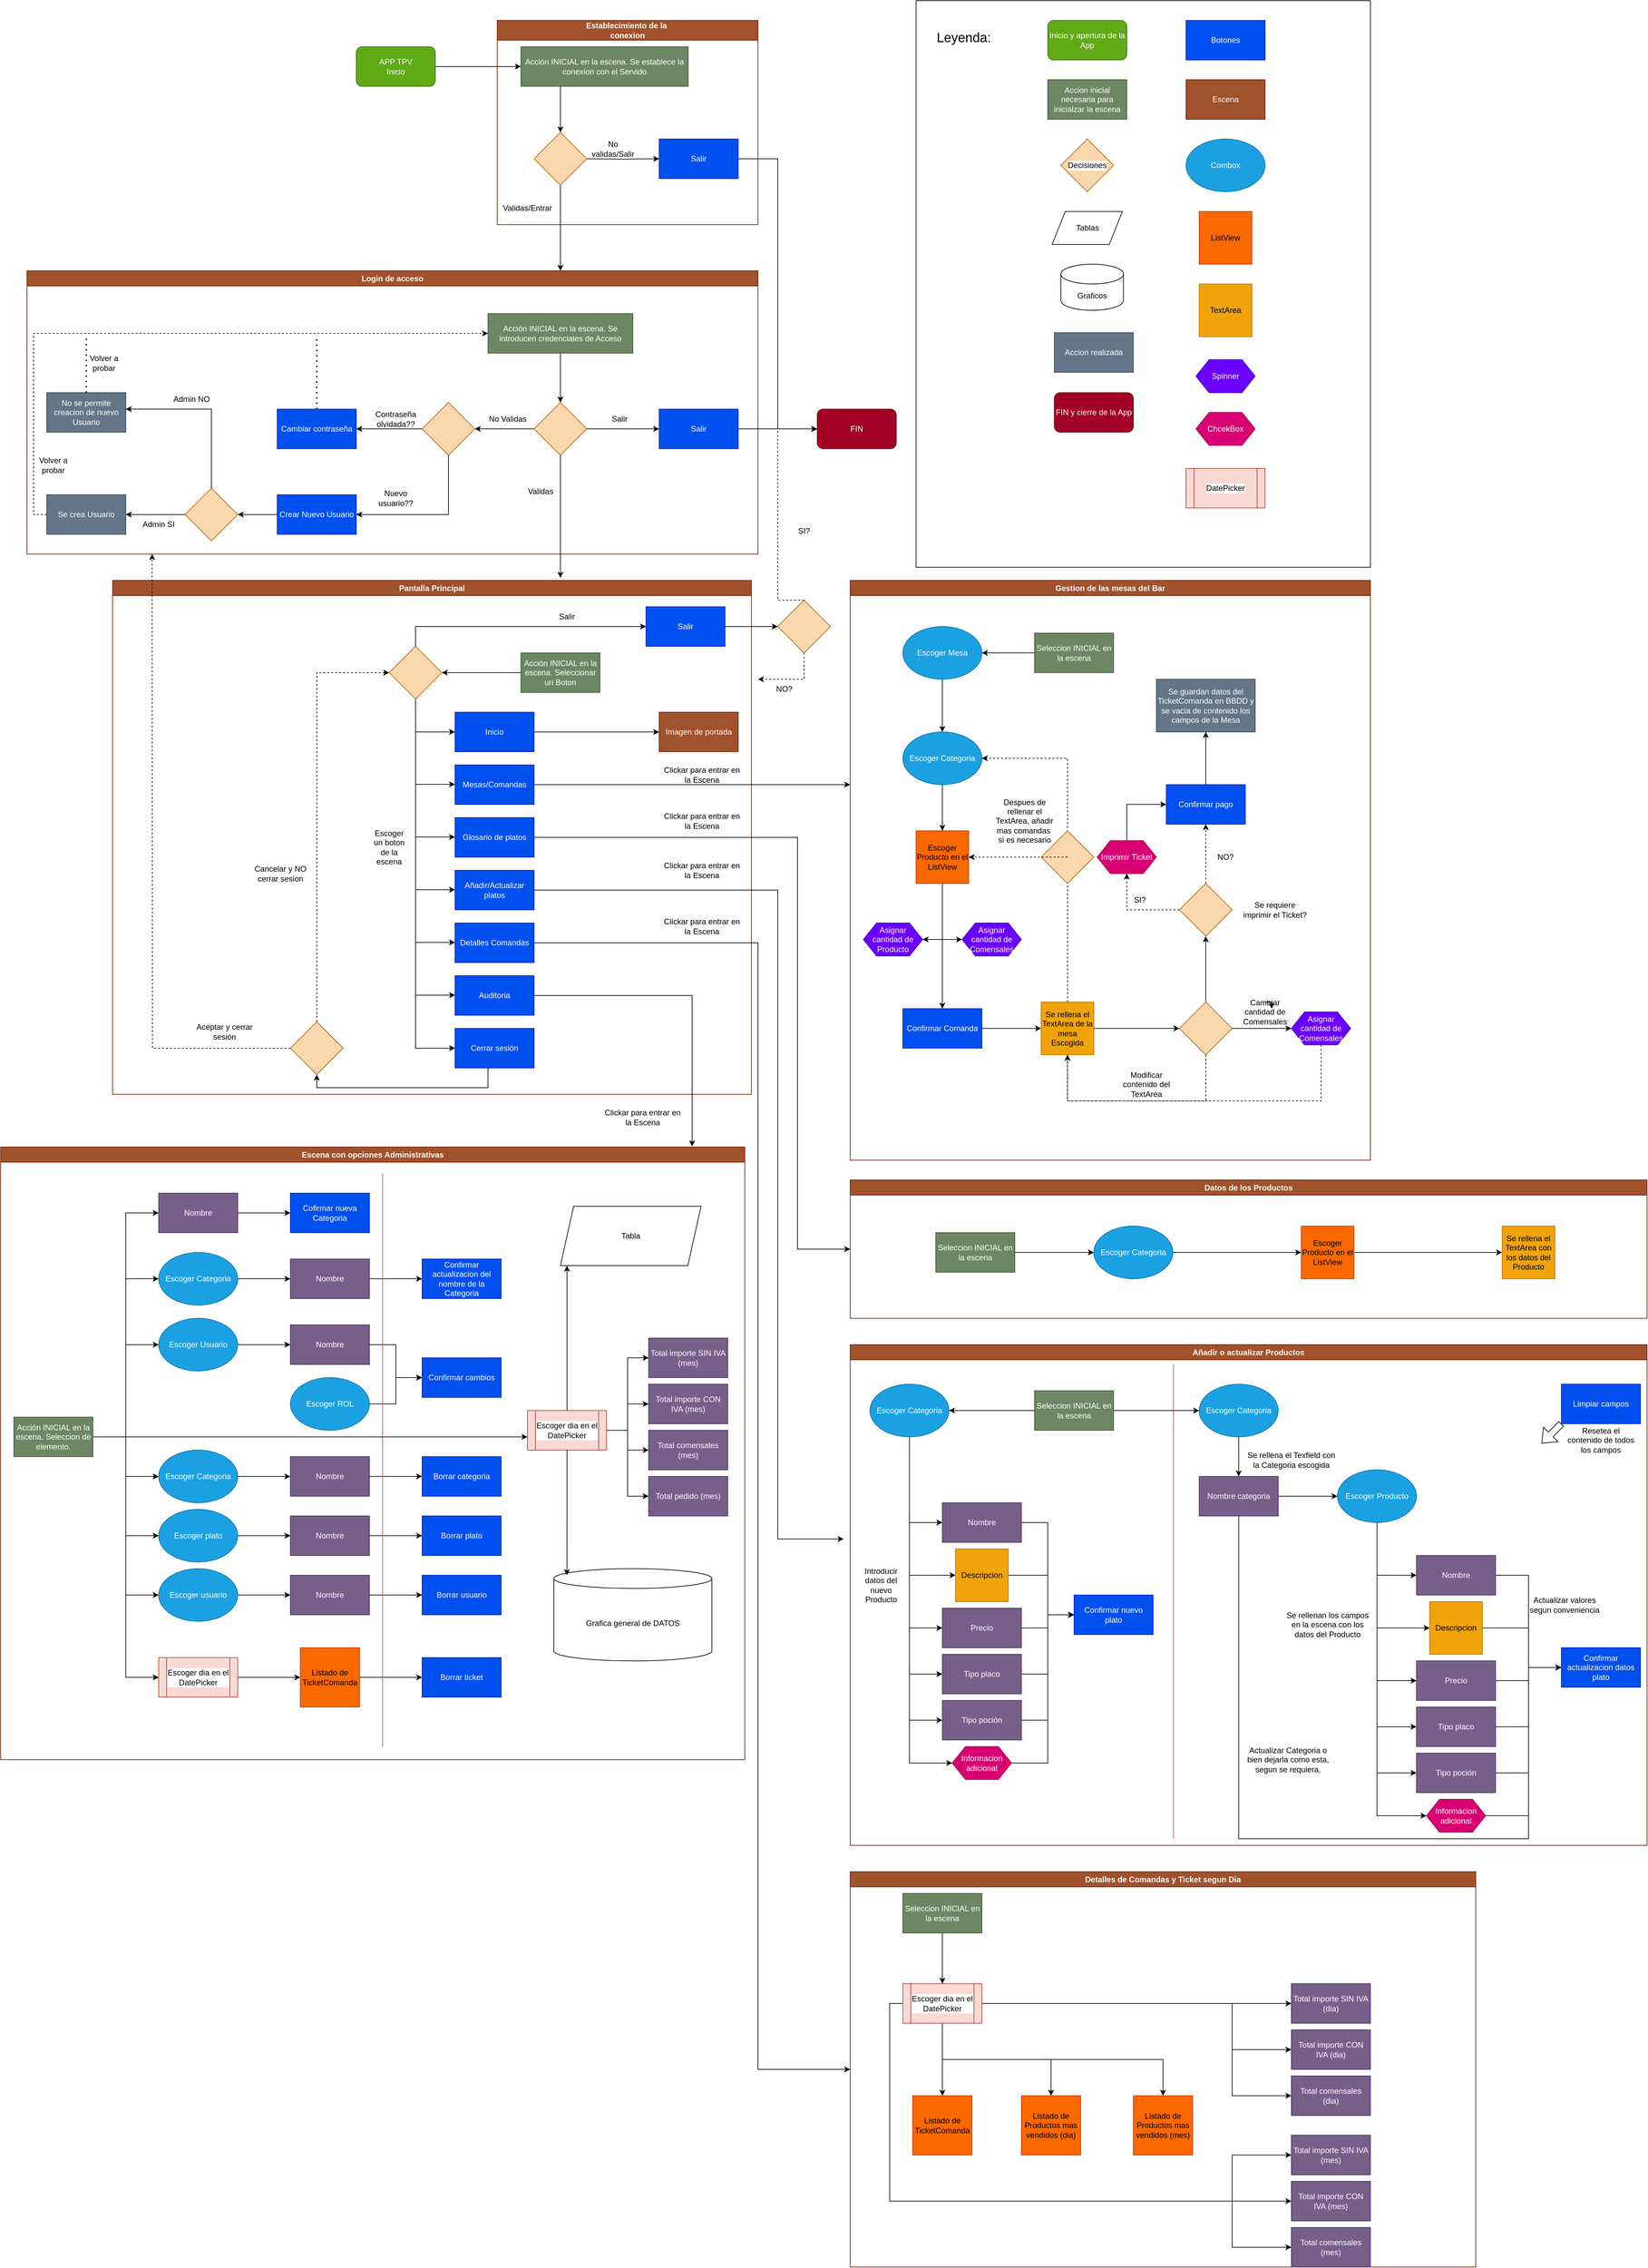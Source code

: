 <mxfile version="24.4.8" type="device">
  <diagram name="Página-1" id="AtuJgsWH9a9kCrHO1-PI">
    <mxGraphModel dx="5736" dy="3344" grid="1" gridSize="10" guides="1" tooltips="1" connect="1" arrows="1" fold="1" page="1" pageScale="1" pageWidth="3300" pageHeight="4681" math="0" shadow="0">
      <root>
        <mxCell id="0" />
        <mxCell id="1" parent="0" />
        <mxCell id="cElaBjvzB2i9X2xWvgC5-6" value="" style="edgeStyle=orthogonalEdgeStyle;rounded=0;orthogonalLoop=1;jettySize=auto;html=1;entryX=0;entryY=0.5;entryDx=0;entryDy=0;" parent="1" source="cElaBjvzB2i9X2xWvgC5-1" target="cElaBjvzB2i9X2xWvgC5-15" edge="1">
          <mxGeometry relative="1" as="geometry">
            <mxPoint x="680" y="120" as="targetPoint" />
          </mxGeometry>
        </mxCell>
        <mxCell id="cElaBjvzB2i9X2xWvgC5-1" value="APP TPV&lt;div&gt;Inicio&lt;/div&gt;" style="rounded=1;whiteSpace=wrap;html=1;fillColor=#60a917;fontColor=#ffffff;strokeColor=#2D7600;" parent="1" vertex="1">
          <mxGeometry x="590" y="90" width="120" height="60" as="geometry" />
        </mxCell>
        <mxCell id="cElaBjvzB2i9X2xWvgC5-4" value="Establecimiento de la&amp;nbsp;&lt;div&gt;conexion&lt;/div&gt;" style="swimlane;whiteSpace=wrap;html=1;startSize=30;fillColor=#a0522d;fontColor=#ffffff;strokeColor=#6D1F00;" parent="1" vertex="1">
          <mxGeometry x="804" y="50" width="396" height="310" as="geometry" />
        </mxCell>
        <mxCell id="cElaBjvzB2i9X2xWvgC5-8" value="" style="edgeStyle=orthogonalEdgeStyle;rounded=0;orthogonalLoop=1;jettySize=auto;html=1;" parent="cElaBjvzB2i9X2xWvgC5-4" edge="1">
          <mxGeometry relative="1" as="geometry">
            <mxPoint x="96" y="100" as="sourcePoint" />
            <mxPoint x="96" y="170" as="targetPoint" />
          </mxGeometry>
        </mxCell>
        <mxCell id="cElaBjvzB2i9X2xWvgC5-18" style="edgeStyle=orthogonalEdgeStyle;rounded=0;orthogonalLoop=1;jettySize=auto;html=1;exitX=1;exitY=0.5;exitDx=0;exitDy=0;entryX=0;entryY=0.5;entryDx=0;entryDy=0;entryPerimeter=0;" parent="cElaBjvzB2i9X2xWvgC5-4" target="cElaBjvzB2i9X2xWvgC5-118" edge="1">
          <mxGeometry relative="1" as="geometry">
            <mxPoint x="236" y="210" as="targetPoint" />
            <mxPoint x="136" y="210" as="sourcePoint" />
          </mxGeometry>
        </mxCell>
        <mxCell id="cElaBjvzB2i9X2xWvgC5-59" style="edgeStyle=orthogonalEdgeStyle;rounded=0;orthogonalLoop=1;jettySize=auto;html=1;exitX=0.5;exitY=1;exitDx=0;exitDy=0;" parent="cElaBjvzB2i9X2xWvgC5-4" edge="1">
          <mxGeometry relative="1" as="geometry">
            <mxPoint x="96" y="380" as="targetPoint" />
            <mxPoint x="96" y="250" as="sourcePoint" />
          </mxGeometry>
        </mxCell>
        <mxCell id="cElaBjvzB2i9X2xWvgC5-9" value="No validas/Salir" style="text;html=1;align=center;verticalAlign=middle;whiteSpace=wrap;rounded=0;" parent="cElaBjvzB2i9X2xWvgC5-4" vertex="1">
          <mxGeometry x="146" y="180" width="60" height="30" as="geometry" />
        </mxCell>
        <mxCell id="cElaBjvzB2i9X2xWvgC5-15" value="Acción INICIAL en la escena. Se establece la conexion con el Servido" style="rounded=0;whiteSpace=wrap;html=1;fillColor=#6d8764;fontColor=#ffffff;strokeColor=#3A5431;" parent="cElaBjvzB2i9X2xWvgC5-4" vertex="1">
          <mxGeometry x="36" y="40" width="254" height="60" as="geometry" />
        </mxCell>
        <mxCell id="cElaBjvzB2i9X2xWvgC5-10" value="Validas/Entrar" style="text;html=1;align=center;verticalAlign=middle;whiteSpace=wrap;rounded=0;" parent="cElaBjvzB2i9X2xWvgC5-4" vertex="1">
          <mxGeometry x="16" y="270" width="60" height="30" as="geometry" />
        </mxCell>
        <mxCell id="cElaBjvzB2i9X2xWvgC5-108" value="" style="rhombus;whiteSpace=wrap;html=1;rounded=0;fillColor=#fad7ac;strokeColor=#b46504;" parent="cElaBjvzB2i9X2xWvgC5-4" vertex="1">
          <mxGeometry x="56" y="170" width="80" height="80" as="geometry" />
        </mxCell>
        <mxCell id="cElaBjvzB2i9X2xWvgC5-19" value="Login de acceso" style="swimlane;whiteSpace=wrap;html=1;fillColor=#a0522d;fontColor=#ffffff;strokeColor=#6D1F00;" parent="1" vertex="1">
          <mxGeometry x="90" y="430" width="1110" height="430" as="geometry" />
        </mxCell>
        <mxCell id="cElaBjvzB2i9X2xWvgC5-21" value="" style="edgeStyle=orthogonalEdgeStyle;rounded=0;orthogonalLoop=1;jettySize=auto;html=1;" parent="cElaBjvzB2i9X2xWvgC5-19" source="cElaBjvzB2i9X2xWvgC5-16" target="cElaBjvzB2i9X2xWvgC5-20" edge="1">
          <mxGeometry relative="1" as="geometry" />
        </mxCell>
        <mxCell id="cElaBjvzB2i9X2xWvgC5-16" value="Acción INICIAL en la escena. Se introducen credenciales de Acceso" style="rounded=0;whiteSpace=wrap;html=1;fillColor=#6d8764;fontColor=#ffffff;strokeColor=#3A5431;" parent="cElaBjvzB2i9X2xWvgC5-19" vertex="1">
          <mxGeometry x="700" y="65" width="220" height="60" as="geometry" />
        </mxCell>
        <mxCell id="cElaBjvzB2i9X2xWvgC5-20" value="" style="rhombus;whiteSpace=wrap;html=1;rounded=0;fillColor=#fad7ac;strokeColor=#b46504;" parent="cElaBjvzB2i9X2xWvgC5-19" vertex="1">
          <mxGeometry x="770" y="200" width="80" height="80" as="geometry" />
        </mxCell>
        <mxCell id="cElaBjvzB2i9X2xWvgC5-24" value="Salir" style="text;html=1;align=center;verticalAlign=middle;whiteSpace=wrap;rounded=0;" parent="cElaBjvzB2i9X2xWvgC5-19" vertex="1">
          <mxGeometry x="870" y="210" width="60" height="30" as="geometry" />
        </mxCell>
        <mxCell id="cElaBjvzB2i9X2xWvgC5-27" value="Validas" style="text;html=1;align=center;verticalAlign=middle;whiteSpace=wrap;rounded=0;" parent="cElaBjvzB2i9X2xWvgC5-19" vertex="1">
          <mxGeometry x="750" y="320" width="60" height="30" as="geometry" />
        </mxCell>
        <mxCell id="cElaBjvzB2i9X2xWvgC5-30" value="No Validas" style="text;html=1;align=center;verticalAlign=middle;whiteSpace=wrap;rounded=0;" parent="cElaBjvzB2i9X2xWvgC5-19" vertex="1">
          <mxGeometry x="700" y="210" width="60" height="30" as="geometry" />
        </mxCell>
        <mxCell id="cElaBjvzB2i9X2xWvgC5-31" value="" style="rhombus;whiteSpace=wrap;html=1;rounded=0;fillColor=#fad7ac;strokeColor=#b46504;" parent="cElaBjvzB2i9X2xWvgC5-19" vertex="1">
          <mxGeometry x="600" y="200" width="80" height="80" as="geometry" />
        </mxCell>
        <mxCell id="cElaBjvzB2i9X2xWvgC5-29" value="" style="edgeStyle=orthogonalEdgeStyle;rounded=0;orthogonalLoop=1;jettySize=auto;html=1;entryX=1;entryY=0.5;entryDx=0;entryDy=0;" parent="cElaBjvzB2i9X2xWvgC5-19" source="cElaBjvzB2i9X2xWvgC5-20" target="cElaBjvzB2i9X2xWvgC5-31" edge="1">
          <mxGeometry relative="1" as="geometry">
            <mxPoint x="140" y="240" as="targetPoint" />
          </mxGeometry>
        </mxCell>
        <mxCell id="cElaBjvzB2i9X2xWvgC5-40" value="Nuevo usuario??" style="text;html=1;align=center;verticalAlign=middle;whiteSpace=wrap;rounded=0;" parent="cElaBjvzB2i9X2xWvgC5-19" vertex="1">
          <mxGeometry x="530" y="330" width="60" height="30" as="geometry" />
        </mxCell>
        <mxCell id="cElaBjvzB2i9X2xWvgC5-41" value="Contraseña olvidada??" style="text;html=1;align=center;verticalAlign=middle;whiteSpace=wrap;rounded=0;" parent="cElaBjvzB2i9X2xWvgC5-19" vertex="1">
          <mxGeometry x="530" y="210" width="60" height="30" as="geometry" />
        </mxCell>
        <mxCell id="cElaBjvzB2i9X2xWvgC5-36" value="Cambiar contraseña" style="whiteSpace=wrap;html=1;rounded=0;fillColor=#0050ef;fontColor=#ffffff;strokeColor=#001DBC;" parent="cElaBjvzB2i9X2xWvgC5-19" vertex="1">
          <mxGeometry x="380" y="210" width="120" height="60" as="geometry" />
        </mxCell>
        <mxCell id="cElaBjvzB2i9X2xWvgC5-37" value="" style="edgeStyle=orthogonalEdgeStyle;rounded=0;orthogonalLoop=1;jettySize=auto;html=1;" parent="cElaBjvzB2i9X2xWvgC5-19" source="cElaBjvzB2i9X2xWvgC5-31" target="cElaBjvzB2i9X2xWvgC5-36" edge="1">
          <mxGeometry relative="1" as="geometry" />
        </mxCell>
        <mxCell id="cElaBjvzB2i9X2xWvgC5-116" value="Volver a probar" style="text;html=1;align=center;verticalAlign=middle;whiteSpace=wrap;rounded=0;" parent="cElaBjvzB2i9X2xWvgC5-19" vertex="1">
          <mxGeometry x="87" y="125" width="60" height="30" as="geometry" />
        </mxCell>
        <mxCell id="cElaBjvzB2i9X2xWvgC5-117" value="Volver a probar" style="text;html=1;align=center;verticalAlign=middle;whiteSpace=wrap;rounded=0;" parent="cElaBjvzB2i9X2xWvgC5-19" vertex="1">
          <mxGeometry x="10" y="280" width="60" height="30" as="geometry" />
        </mxCell>
        <mxCell id="cElaBjvzB2i9X2xWvgC5-23" value="" style="edgeStyle=orthogonalEdgeStyle;rounded=0;orthogonalLoop=1;jettySize=auto;html=1;" parent="1" source="cElaBjvzB2i9X2xWvgC5-20" edge="1">
          <mxGeometry relative="1" as="geometry">
            <mxPoint x="1050" y="670" as="targetPoint" />
          </mxGeometry>
        </mxCell>
        <mxCell id="cElaBjvzB2i9X2xWvgC5-32" value="Pantalla Principal" style="swimlane;whiteSpace=wrap;html=1;fillColor=#a0522d;fontColor=#ffffff;strokeColor=#6D1F00;" parent="1" vertex="1">
          <mxGeometry x="220" y="900" width="970" height="780" as="geometry">
            <mxRectangle x="-370" y="900" width="130" height="30" as="alternateBounds" />
          </mxGeometry>
        </mxCell>
        <mxCell id="cElaBjvzB2i9X2xWvgC5-89" value="" style="edgeStyle=orthogonalEdgeStyle;rounded=0;orthogonalLoop=1;jettySize=auto;html=1;" parent="cElaBjvzB2i9X2xWvgC5-32" source="cElaBjvzB2i9X2xWvgC5-25" target="cElaBjvzB2i9X2xWvgC5-88" edge="1">
          <mxGeometry relative="1" as="geometry" />
        </mxCell>
        <mxCell id="cElaBjvzB2i9X2xWvgC5-25" value="Acción INICIAL en la escena. Seleccionar un Boton" style="whiteSpace=wrap;html=1;rounded=0;fillColor=#6d8764;fontColor=#ffffff;strokeColor=#3A5431;" parent="cElaBjvzB2i9X2xWvgC5-32" vertex="1">
          <mxGeometry x="620" y="110" width="120" height="60" as="geometry" />
        </mxCell>
        <mxCell id="cElaBjvzB2i9X2xWvgC5-93" style="edgeStyle=orthogonalEdgeStyle;rounded=0;orthogonalLoop=1;jettySize=auto;html=1;exitX=0.5;exitY=1;exitDx=0;exitDy=0;entryX=0;entryY=0.5;entryDx=0;entryDy=0;" parent="cElaBjvzB2i9X2xWvgC5-32" source="cElaBjvzB2i9X2xWvgC5-88" target="cElaBjvzB2i9X2xWvgC5-87" edge="1">
          <mxGeometry relative="1" as="geometry" />
        </mxCell>
        <mxCell id="cElaBjvzB2i9X2xWvgC5-88" value="" style="rhombus;whiteSpace=wrap;html=1;rounded=0;fillColor=#fad7ac;strokeColor=#b46504;" parent="cElaBjvzB2i9X2xWvgC5-32" vertex="1">
          <mxGeometry x="420" y="100" width="80" height="80" as="geometry" />
        </mxCell>
        <mxCell id="cElaBjvzB2i9X2xWvgC5-92" value="Salir" style="text;html=1;align=center;verticalAlign=middle;whiteSpace=wrap;rounded=0;" parent="cElaBjvzB2i9X2xWvgC5-32" vertex="1">
          <mxGeometry x="660" y="40" width="60" height="30" as="geometry" />
        </mxCell>
        <mxCell id="cElaBjvzB2i9X2xWvgC5-61" value="Inicio" style="whiteSpace=wrap;html=1;rounded=0;fillColor=#0050ef;fontColor=#ffffff;strokeColor=#001DBC;" parent="cElaBjvzB2i9X2xWvgC5-32" vertex="1">
          <mxGeometry x="520" y="200" width="120" height="60" as="geometry" />
        </mxCell>
        <mxCell id="cElaBjvzB2i9X2xWvgC5-114" style="edgeStyle=orthogonalEdgeStyle;rounded=0;orthogonalLoop=1;jettySize=auto;html=1;exitX=1;exitY=0.5;exitDx=0;exitDy=0;" parent="cElaBjvzB2i9X2xWvgC5-32" source="cElaBjvzB2i9X2xWvgC5-75" edge="1">
          <mxGeometry relative="1" as="geometry">
            <mxPoint x="1120" y="310" as="targetPoint" />
          </mxGeometry>
        </mxCell>
        <mxCell id="cElaBjvzB2i9X2xWvgC5-75" value="Mesas/Comandas" style="whiteSpace=wrap;html=1;rounded=0;fillColor=#0050ef;fontColor=#ffffff;strokeColor=#001DBC;" parent="cElaBjvzB2i9X2xWvgC5-32" vertex="1">
          <mxGeometry x="520" y="280" width="120" height="60" as="geometry" />
        </mxCell>
        <mxCell id="cElaBjvzB2i9X2xWvgC5-83" value="Glosario de platos" style="whiteSpace=wrap;html=1;rounded=0;fillColor=#0050ef;fontColor=#ffffff;strokeColor=#001DBC;" parent="cElaBjvzB2i9X2xWvgC5-32" vertex="1">
          <mxGeometry x="520" y="360" width="120" height="60" as="geometry" />
        </mxCell>
        <mxCell id="cElaBjvzB2i9X2xWvgC5-84" value="Añadir/Actualizar platos" style="whiteSpace=wrap;html=1;rounded=0;fillColor=#0050ef;fontColor=#ffffff;strokeColor=#001DBC;" parent="cElaBjvzB2i9X2xWvgC5-32" vertex="1">
          <mxGeometry x="520" y="440" width="120" height="60" as="geometry" />
        </mxCell>
        <mxCell id="cElaBjvzB2i9X2xWvgC5-85" value="Detalles Comandas" style="whiteSpace=wrap;html=1;rounded=0;fillColor=#0050ef;fontColor=#ffffff;strokeColor=#001DBC;" parent="cElaBjvzB2i9X2xWvgC5-32" vertex="1">
          <mxGeometry x="520" y="520" width="120" height="60" as="geometry" />
        </mxCell>
        <mxCell id="cElaBjvzB2i9X2xWvgC5-86" value="Auditoria" style="whiteSpace=wrap;html=1;rounded=0;fillColor=#0050ef;fontColor=#ffffff;strokeColor=#001DBC;" parent="cElaBjvzB2i9X2xWvgC5-32" vertex="1">
          <mxGeometry x="520" y="600" width="120" height="60" as="geometry" />
        </mxCell>
        <mxCell id="cElaBjvzB2i9X2xWvgC5-87" value="Cerrar sesión" style="whiteSpace=wrap;html=1;rounded=0;fillColor=#0050ef;fontColor=#ffffff;strokeColor=#001DBC;" parent="cElaBjvzB2i9X2xWvgC5-32" vertex="1">
          <mxGeometry x="520" y="680" width="120" height="60" as="geometry" />
        </mxCell>
        <mxCell id="cElaBjvzB2i9X2xWvgC5-96" value="" style="endArrow=classic;html=1;rounded=0;entryX=0;entryY=0.5;entryDx=0;entryDy=0;" parent="cElaBjvzB2i9X2xWvgC5-32" edge="1">
          <mxGeometry width="50" height="50" relative="1" as="geometry">
            <mxPoint x="460" y="309.5" as="sourcePoint" />
            <mxPoint x="520" y="309.5" as="targetPoint" />
            <Array as="points">
              <mxPoint x="490" y="309.5" />
            </Array>
          </mxGeometry>
        </mxCell>
        <mxCell id="cElaBjvzB2i9X2xWvgC5-97" value="" style="endArrow=classic;html=1;rounded=0;entryX=0;entryY=0.5;entryDx=0;entryDy=0;" parent="cElaBjvzB2i9X2xWvgC5-32" edge="1">
          <mxGeometry width="50" height="50" relative="1" as="geometry">
            <mxPoint x="460" y="389.5" as="sourcePoint" />
            <mxPoint x="520" y="389.5" as="targetPoint" />
          </mxGeometry>
        </mxCell>
        <mxCell id="cElaBjvzB2i9X2xWvgC5-98" value="" style="endArrow=classic;html=1;rounded=0;entryX=0;entryY=0.5;entryDx=0;entryDy=0;" parent="cElaBjvzB2i9X2xWvgC5-32" edge="1">
          <mxGeometry width="50" height="50" relative="1" as="geometry">
            <mxPoint x="460" y="469.5" as="sourcePoint" />
            <mxPoint x="520" y="469.5" as="targetPoint" />
          </mxGeometry>
        </mxCell>
        <mxCell id="cElaBjvzB2i9X2xWvgC5-99" value="" style="endArrow=classic;html=1;rounded=0;entryX=0;entryY=0.5;entryDx=0;entryDy=0;fontStyle=1" parent="cElaBjvzB2i9X2xWvgC5-32" edge="1">
          <mxGeometry width="50" height="50" relative="1" as="geometry">
            <mxPoint x="460" y="549.5" as="sourcePoint" />
            <mxPoint x="520" y="549.5" as="targetPoint" />
          </mxGeometry>
        </mxCell>
        <mxCell id="cElaBjvzB2i9X2xWvgC5-100" value="" style="endArrow=classic;html=1;rounded=0;entryX=0;entryY=0.5;entryDx=0;entryDy=0;" parent="cElaBjvzB2i9X2xWvgC5-32" edge="1">
          <mxGeometry width="50" height="50" relative="1" as="geometry">
            <mxPoint x="460" y="629.5" as="sourcePoint" />
            <mxPoint x="520" y="629.5" as="targetPoint" />
          </mxGeometry>
        </mxCell>
        <mxCell id="cElaBjvzB2i9X2xWvgC5-106" value="Aceptar y cerrar sesión" style="text;html=1;align=center;verticalAlign=middle;whiteSpace=wrap;rounded=0;" parent="cElaBjvzB2i9X2xWvgC5-32" vertex="1">
          <mxGeometry x="120" y="670" width="100" height="30" as="geometry" />
        </mxCell>
        <mxCell id="cElaBjvzB2i9X2xWvgC5-107" value="Cancelar y NO cerrar sesion" style="text;html=1;align=center;verticalAlign=middle;whiteSpace=wrap;rounded=0;" parent="cElaBjvzB2i9X2xWvgC5-32" vertex="1">
          <mxGeometry x="210" y="430" width="90" height="30" as="geometry" />
        </mxCell>
        <mxCell id="cElaBjvzB2i9X2xWvgC5-337" value="Escoger un boton de la escena" style="text;html=1;align=center;verticalAlign=middle;whiteSpace=wrap;rounded=0;" parent="cElaBjvzB2i9X2xWvgC5-32" vertex="1">
          <mxGeometry x="390" y="390" width="60" height="30" as="geometry" />
        </mxCell>
        <mxCell id="cElaBjvzB2i9X2xWvgC5-112" value="" style="edgeStyle=orthogonalEdgeStyle;rounded=0;orthogonalLoop=1;jettySize=auto;html=1;" parent="cElaBjvzB2i9X2xWvgC5-32" source="cElaBjvzB2i9X2xWvgC5-61" target="cElaBjvzB2i9X2xWvgC5-111" edge="1">
          <mxGeometry relative="1" as="geometry" />
        </mxCell>
        <mxCell id="cElaBjvzB2i9X2xWvgC5-115" value="Clickar para entrar en la Escena" style="text;html=1;align=center;verticalAlign=middle;whiteSpace=wrap;rounded=0;" parent="cElaBjvzB2i9X2xWvgC5-32" vertex="1">
          <mxGeometry x="830" y="280" width="130" height="30" as="geometry" />
        </mxCell>
        <mxCell id="cElaBjvzB2i9X2xWvgC5-175" value="Clickar para entrar en la Escena" style="text;html=1;align=center;verticalAlign=middle;whiteSpace=wrap;rounded=0;" parent="cElaBjvzB2i9X2xWvgC5-32" vertex="1">
          <mxGeometry x="830" y="350" width="130" height="30" as="geometry" />
        </mxCell>
        <mxCell id="cElaBjvzB2i9X2xWvgC5-190" value="Clickar para entrar en la Escena" style="text;html=1;align=center;verticalAlign=middle;whiteSpace=wrap;rounded=0;" parent="cElaBjvzB2i9X2xWvgC5-32" vertex="1">
          <mxGeometry x="830" y="425" width="130" height="30" as="geometry" />
        </mxCell>
        <mxCell id="cElaBjvzB2i9X2xWvgC5-250" value="Clickar para entrar en la Escena" style="text;html=1;align=center;verticalAlign=middle;whiteSpace=wrap;rounded=0;" parent="cElaBjvzB2i9X2xWvgC5-32" vertex="1">
          <mxGeometry x="830" y="510" width="130" height="30" as="geometry" />
        </mxCell>
        <mxCell id="cElaBjvzB2i9X2xWvgC5-111" value="Imagen de portada" style="whiteSpace=wrap;html=1;rounded=0;fillColor=#a0522d;fontColor=#ffffff;strokeColor=#6D1F00;" parent="cElaBjvzB2i9X2xWvgC5-32" vertex="1">
          <mxGeometry x="830" y="200" width="120" height="60" as="geometry" />
        </mxCell>
        <mxCell id="cElaBjvzB2i9X2xWvgC5-120" value="Salir" style="rounded=0;whiteSpace=wrap;html=1;fillColor=#0050ef;fontColor=#ffffff;strokeColor=#001DBC;" parent="cElaBjvzB2i9X2xWvgC5-32" vertex="1">
          <mxGeometry x="810" y="40" width="120" height="60" as="geometry" />
        </mxCell>
        <mxCell id="cElaBjvzB2i9X2xWvgC5-109" style="edgeStyle=orthogonalEdgeStyle;rounded=0;orthogonalLoop=1;jettySize=auto;html=1;exitX=0.5;exitY=0;exitDx=0;exitDy=0;entryX=0;entryY=0.5;entryDx=0;entryDy=0;" parent="cElaBjvzB2i9X2xWvgC5-32" source="cElaBjvzB2i9X2xWvgC5-88" target="cElaBjvzB2i9X2xWvgC5-120" edge="1">
          <mxGeometry relative="1" as="geometry">
            <mxPoint x="820" y="70" as="targetPoint" />
            <Array as="points">
              <mxPoint x="460" y="70" />
            </Array>
          </mxGeometry>
        </mxCell>
        <mxCell id="cElaBjvzB2i9X2xWvgC5-34" style="edgeStyle=orthogonalEdgeStyle;rounded=0;orthogonalLoop=1;jettySize=auto;html=1;exitX=0.5;exitY=1;exitDx=0;exitDy=0;" parent="1" source="cElaBjvzB2i9X2xWvgC5-20" edge="1">
          <mxGeometry relative="1" as="geometry">
            <mxPoint x="900" y="896" as="targetPoint" />
          </mxGeometry>
        </mxCell>
        <mxCell id="cElaBjvzB2i9X2xWvgC5-43" value="" style="edgeStyle=orthogonalEdgeStyle;rounded=0;orthogonalLoop=1;jettySize=auto;html=1;" parent="1" source="cElaBjvzB2i9X2xWvgC5-38" target="cElaBjvzB2i9X2xWvgC5-42" edge="1">
          <mxGeometry relative="1" as="geometry" />
        </mxCell>
        <mxCell id="cElaBjvzB2i9X2xWvgC5-38" value="Crear Nuevo Usuario" style="whiteSpace=wrap;html=1;rounded=0;fillColor=#0050ef;fontColor=#ffffff;strokeColor=#001DBC;" parent="1" vertex="1">
          <mxGeometry x="470" y="770" width="120" height="60" as="geometry" />
        </mxCell>
        <mxCell id="cElaBjvzB2i9X2xWvgC5-39" value="" style="edgeStyle=orthogonalEdgeStyle;rounded=0;orthogonalLoop=1;jettySize=auto;html=1;" parent="1" source="cElaBjvzB2i9X2xWvgC5-31" target="cElaBjvzB2i9X2xWvgC5-38" edge="1">
          <mxGeometry relative="1" as="geometry">
            <Array as="points">
              <mxPoint x="730" y="800" />
            </Array>
          </mxGeometry>
        </mxCell>
        <mxCell id="cElaBjvzB2i9X2xWvgC5-45" value="" style="edgeStyle=orthogonalEdgeStyle;rounded=0;orthogonalLoop=1;jettySize=auto;html=1;" parent="1" source="cElaBjvzB2i9X2xWvgC5-42" target="cElaBjvzB2i9X2xWvgC5-44" edge="1">
          <mxGeometry relative="1" as="geometry" />
        </mxCell>
        <mxCell id="cElaBjvzB2i9X2xWvgC5-48" value="" style="edgeStyle=orthogonalEdgeStyle;rounded=0;orthogonalLoop=1;jettySize=auto;html=1;" parent="1" source="cElaBjvzB2i9X2xWvgC5-42" target="cElaBjvzB2i9X2xWvgC5-47" edge="1">
          <mxGeometry relative="1" as="geometry">
            <Array as="points">
              <mxPoint x="370" y="640" />
            </Array>
          </mxGeometry>
        </mxCell>
        <mxCell id="cElaBjvzB2i9X2xWvgC5-42" value="" style="rhombus;whiteSpace=wrap;html=1;rounded=0;fillColor=#fad7ac;strokeColor=#b46504;" parent="1" vertex="1">
          <mxGeometry x="330" y="760" width="80" height="80" as="geometry" />
        </mxCell>
        <mxCell id="cElaBjvzB2i9X2xWvgC5-44" value="Se crea Usuario" style="whiteSpace=wrap;html=1;rounded=0;fillColor=#647687;fontColor=#ffffff;strokeColor=#314354;" parent="1" vertex="1">
          <mxGeometry x="120" y="770" width="120" height="60" as="geometry" />
        </mxCell>
        <mxCell id="cElaBjvzB2i9X2xWvgC5-46" value="Admin SI" style="text;html=1;align=center;verticalAlign=middle;whiteSpace=wrap;rounded=0;" parent="1" vertex="1">
          <mxGeometry x="260" y="800" width="60" height="30" as="geometry" />
        </mxCell>
        <mxCell id="cElaBjvzB2i9X2xWvgC5-47" value="No se permite creacion de nuevo Usuario" style="whiteSpace=wrap;html=1;rounded=0;fillColor=#647687;fontColor=#ffffff;strokeColor=#314354;" parent="1" vertex="1">
          <mxGeometry x="120" y="615" width="120" height="60" as="geometry" />
        </mxCell>
        <mxCell id="cElaBjvzB2i9X2xWvgC5-49" value="Admin NO" style="text;html=1;align=center;verticalAlign=middle;whiteSpace=wrap;rounded=0;" parent="1" vertex="1">
          <mxGeometry x="310" y="610" width="60" height="30" as="geometry" />
        </mxCell>
        <mxCell id="cElaBjvzB2i9X2xWvgC5-54" style="edgeStyle=orthogonalEdgeStyle;rounded=0;orthogonalLoop=1;jettySize=auto;html=1;exitX=0;exitY=0.5;exitDx=0;exitDy=0;entryX=0;entryY=0.5;entryDx=0;entryDy=0;dashed=1;" parent="1" source="cElaBjvzB2i9X2xWvgC5-44" target="cElaBjvzB2i9X2xWvgC5-16" edge="1">
          <mxGeometry relative="1" as="geometry" />
        </mxCell>
        <mxCell id="cElaBjvzB2i9X2xWvgC5-57" value="" style="endArrow=none;dashed=1;html=1;dashPattern=1 3;strokeWidth=2;rounded=0;exitX=0.5;exitY=0;exitDx=0;exitDy=0;" parent="1" source="cElaBjvzB2i9X2xWvgC5-47" edge="1">
          <mxGeometry width="50" height="50" relative="1" as="geometry">
            <mxPoint x="620" y="740" as="sourcePoint" />
            <mxPoint x="180" y="530" as="targetPoint" />
            <Array as="points">
              <mxPoint x="180" y="530" />
            </Array>
          </mxGeometry>
        </mxCell>
        <mxCell id="cElaBjvzB2i9X2xWvgC5-58" value="" style="endArrow=none;dashed=1;html=1;dashPattern=1 3;strokeWidth=2;rounded=0;exitX=0.5;exitY=0;exitDx=0;exitDy=0;" parent="1" source="cElaBjvzB2i9X2xWvgC5-36" edge="1">
          <mxGeometry width="50" height="50" relative="1" as="geometry">
            <mxPoint x="620" y="740" as="sourcePoint" />
            <mxPoint x="530" y="530" as="targetPoint" />
          </mxGeometry>
        </mxCell>
        <mxCell id="cElaBjvzB2i9X2xWvgC5-95" value="" style="endArrow=classic;html=1;rounded=0;entryX=0;entryY=0.5;entryDx=0;entryDy=0;" parent="1" target="cElaBjvzB2i9X2xWvgC5-61" edge="1">
          <mxGeometry width="50" height="50" relative="1" as="geometry">
            <mxPoint x="680" y="1130" as="sourcePoint" />
            <mxPoint x="670" y="1280" as="targetPoint" />
          </mxGeometry>
        </mxCell>
        <mxCell id="cElaBjvzB2i9X2xWvgC5-104" style="edgeStyle=orthogonalEdgeStyle;rounded=0;orthogonalLoop=1;jettySize=auto;html=1;exitX=0;exitY=0.5;exitDx=0;exitDy=0;dashed=1;" parent="1" source="cElaBjvzB2i9X2xWvgC5-102" edge="1">
          <mxGeometry relative="1" as="geometry">
            <mxPoint x="280" y="860" as="targetPoint" />
          </mxGeometry>
        </mxCell>
        <mxCell id="cElaBjvzB2i9X2xWvgC5-105" style="edgeStyle=orthogonalEdgeStyle;rounded=0;orthogonalLoop=1;jettySize=auto;html=1;exitX=0.5;exitY=0;exitDx=0;exitDy=0;entryX=0;entryY=0.5;entryDx=0;entryDy=0;dashed=1;" parent="1" source="cElaBjvzB2i9X2xWvgC5-102" target="cElaBjvzB2i9X2xWvgC5-88" edge="1">
          <mxGeometry relative="1" as="geometry" />
        </mxCell>
        <mxCell id="cElaBjvzB2i9X2xWvgC5-102" value="" style="rhombus;whiteSpace=wrap;html=1;rounded=0;fillColor=#fad7ac;strokeColor=#b46504;" parent="1" vertex="1">
          <mxGeometry x="490" y="1570" width="80" height="80" as="geometry" />
        </mxCell>
        <mxCell id="cElaBjvzB2i9X2xWvgC5-103" value="" style="edgeStyle=orthogonalEdgeStyle;rounded=0;orthogonalLoop=1;jettySize=auto;html=1;" parent="1" source="cElaBjvzB2i9X2xWvgC5-87" target="cElaBjvzB2i9X2xWvgC5-102" edge="1">
          <mxGeometry relative="1" as="geometry">
            <Array as="points">
              <mxPoint x="790" y="1670" />
              <mxPoint x="530" y="1670" />
            </Array>
          </mxGeometry>
        </mxCell>
        <mxCell id="cElaBjvzB2i9X2xWvgC5-113" value="Gestion de las mesas del Bar" style="swimlane;whiteSpace=wrap;html=1;fillColor=#a0522d;fontColor=#ffffff;strokeColor=#6D1F00;" parent="1" vertex="1">
          <mxGeometry x="1340" y="900" width="790" height="880" as="geometry" />
        </mxCell>
        <mxCell id="cElaBjvzB2i9X2xWvgC5-130" value="" style="edgeStyle=orthogonalEdgeStyle;rounded=0;orthogonalLoop=1;jettySize=auto;html=1;" parent="cElaBjvzB2i9X2xWvgC5-113" source="cElaBjvzB2i9X2xWvgC5-128" target="cElaBjvzB2i9X2xWvgC5-129" edge="1">
          <mxGeometry relative="1" as="geometry" />
        </mxCell>
        <mxCell id="cElaBjvzB2i9X2xWvgC5-128" value="Escoger Mesa" style="ellipse;whiteSpace=wrap;html=1;fillColor=#1ba1e2;fontColor=#ffffff;strokeColor=#006EAF;" parent="cElaBjvzB2i9X2xWvgC5-113" vertex="1">
          <mxGeometry x="80" y="70" width="120" height="80" as="geometry" />
        </mxCell>
        <mxCell id="cElaBjvzB2i9X2xWvgC5-132" style="edgeStyle=orthogonalEdgeStyle;rounded=0;orthogonalLoop=1;jettySize=auto;html=1;exitX=0.5;exitY=1;exitDx=0;exitDy=0;entryX=0.5;entryY=0;entryDx=0;entryDy=0;" parent="cElaBjvzB2i9X2xWvgC5-113" source="cElaBjvzB2i9X2xWvgC5-129" target="cElaBjvzB2i9X2xWvgC5-131" edge="1">
          <mxGeometry relative="1" as="geometry" />
        </mxCell>
        <mxCell id="cElaBjvzB2i9X2xWvgC5-129" value="Escoger Categoria" style="ellipse;whiteSpace=wrap;html=1;fillColor=#1ba1e2;fontColor=#ffffff;strokeColor=#006EAF;" parent="cElaBjvzB2i9X2xWvgC5-113" vertex="1">
          <mxGeometry x="80" y="230" width="120" height="80" as="geometry" />
        </mxCell>
        <mxCell id="cElaBjvzB2i9X2xWvgC5-137" style="edgeStyle=orthogonalEdgeStyle;rounded=0;orthogonalLoop=1;jettySize=auto;html=1;exitX=0.5;exitY=1;exitDx=0;exitDy=0;entryX=1;entryY=0.5;entryDx=0;entryDy=0;" parent="cElaBjvzB2i9X2xWvgC5-113" source="cElaBjvzB2i9X2xWvgC5-131" target="cElaBjvzB2i9X2xWvgC5-133" edge="1">
          <mxGeometry relative="1" as="geometry" />
        </mxCell>
        <mxCell id="cElaBjvzB2i9X2xWvgC5-138" style="edgeStyle=orthogonalEdgeStyle;rounded=0;orthogonalLoop=1;jettySize=auto;html=1;exitX=0.5;exitY=1;exitDx=0;exitDy=0;entryX=0;entryY=0.5;entryDx=0;entryDy=0;" parent="cElaBjvzB2i9X2xWvgC5-113" source="cElaBjvzB2i9X2xWvgC5-131" target="cElaBjvzB2i9X2xWvgC5-134" edge="1">
          <mxGeometry relative="1" as="geometry" />
        </mxCell>
        <mxCell id="cElaBjvzB2i9X2xWvgC5-141" style="edgeStyle=orthogonalEdgeStyle;rounded=0;orthogonalLoop=1;jettySize=auto;html=1;exitX=0.5;exitY=1;exitDx=0;exitDy=0;" parent="cElaBjvzB2i9X2xWvgC5-113" source="cElaBjvzB2i9X2xWvgC5-131" target="cElaBjvzB2i9X2xWvgC5-140" edge="1">
          <mxGeometry relative="1" as="geometry" />
        </mxCell>
        <mxCell id="cElaBjvzB2i9X2xWvgC5-131" value="Escoger Producto en el ListView" style="whiteSpace=wrap;html=1;aspect=fixed;fillColor=#fa6800;fontColor=#000000;strokeColor=#C73500;" parent="cElaBjvzB2i9X2xWvgC5-113" vertex="1">
          <mxGeometry x="100" y="380" width="80" height="80" as="geometry" />
        </mxCell>
        <mxCell id="cElaBjvzB2i9X2xWvgC5-133" value="Asignar cantidad de Producto" style="shape=hexagon;perimeter=hexagonPerimeter2;whiteSpace=wrap;html=1;fixedSize=1;fillColor=#6a00ff;strokeColor=#3700CC;fontColor=#ffffff;" parent="cElaBjvzB2i9X2xWvgC5-113" vertex="1">
          <mxGeometry x="20" y="520" width="90" height="50" as="geometry" />
        </mxCell>
        <mxCell id="cElaBjvzB2i9X2xWvgC5-134" value="Asignar cantidad de Comensales" style="shape=hexagon;perimeter=hexagonPerimeter2;whiteSpace=wrap;html=1;fixedSize=1;fillColor=#6a00ff;strokeColor=#3700CC;fontColor=#ffffff;" parent="cElaBjvzB2i9X2xWvgC5-113" vertex="1">
          <mxGeometry x="170" y="520" width="90" height="50" as="geometry" />
        </mxCell>
        <mxCell id="cElaBjvzB2i9X2xWvgC5-143" style="edgeStyle=orthogonalEdgeStyle;rounded=0;orthogonalLoop=1;jettySize=auto;html=1;exitX=1;exitY=0.5;exitDx=0;exitDy=0;entryX=0;entryY=0.5;entryDx=0;entryDy=0;" parent="cElaBjvzB2i9X2xWvgC5-113" source="cElaBjvzB2i9X2xWvgC5-140" target="cElaBjvzB2i9X2xWvgC5-142" edge="1">
          <mxGeometry relative="1" as="geometry" />
        </mxCell>
        <mxCell id="cElaBjvzB2i9X2xWvgC5-140" value="Confirmar Comanda" style="rounded=0;whiteSpace=wrap;html=1;fillColor=#0050ef;fontColor=#ffffff;strokeColor=#001DBC;" parent="cElaBjvzB2i9X2xWvgC5-113" vertex="1">
          <mxGeometry x="80" y="650" width="120" height="60" as="geometry" />
        </mxCell>
        <mxCell id="cElaBjvzB2i9X2xWvgC5-146" value="" style="edgeStyle=orthogonalEdgeStyle;rounded=0;orthogonalLoop=1;jettySize=auto;html=1;" parent="cElaBjvzB2i9X2xWvgC5-113" source="cElaBjvzB2i9X2xWvgC5-142" target="cElaBjvzB2i9X2xWvgC5-145" edge="1">
          <mxGeometry relative="1" as="geometry" />
        </mxCell>
        <mxCell id="cElaBjvzB2i9X2xWvgC5-184" style="edgeStyle=orthogonalEdgeStyle;rounded=0;orthogonalLoop=1;jettySize=auto;html=1;exitX=0.5;exitY=0;exitDx=0;exitDy=0;entryX=1;entryY=0.5;entryDx=0;entryDy=0;dashed=1;" parent="cElaBjvzB2i9X2xWvgC5-113" source="cElaBjvzB2i9X2xWvgC5-142" target="cElaBjvzB2i9X2xWvgC5-129" edge="1">
          <mxGeometry relative="1" as="geometry">
            <Array as="points">
              <mxPoint x="330" y="270" />
            </Array>
          </mxGeometry>
        </mxCell>
        <mxCell id="cElaBjvzB2i9X2xWvgC5-142" value="Se rellena el TextArea de la mesa Escogida" style="whiteSpace=wrap;html=1;aspect=fixed;fillColor=#f0a30a;fontColor=#000000;strokeColor=#BD7000;" parent="cElaBjvzB2i9X2xWvgC5-113" vertex="1">
          <mxGeometry x="290" y="640" width="80" height="80" as="geometry" />
        </mxCell>
        <mxCell id="cElaBjvzB2i9X2xWvgC5-157" style="edgeStyle=orthogonalEdgeStyle;rounded=0;orthogonalLoop=1;jettySize=auto;html=1;exitX=0.5;exitY=1;exitDx=0;exitDy=0;entryX=0.5;entryY=1;entryDx=0;entryDy=0;dashed=1;" parent="cElaBjvzB2i9X2xWvgC5-113" source="cElaBjvzB2i9X2xWvgC5-145" target="cElaBjvzB2i9X2xWvgC5-142" edge="1">
          <mxGeometry relative="1" as="geometry">
            <Array as="points">
              <mxPoint x="540" y="790" />
              <mxPoint x="330" y="790" />
            </Array>
          </mxGeometry>
        </mxCell>
        <mxCell id="cElaBjvzB2i9X2xWvgC5-160" style="edgeStyle=orthogonalEdgeStyle;rounded=0;orthogonalLoop=1;jettySize=auto;html=1;exitX=0.5;exitY=0;exitDx=0;exitDy=0;entryX=0.5;entryY=1;entryDx=0;entryDy=0;" parent="cElaBjvzB2i9X2xWvgC5-113" source="cElaBjvzB2i9X2xWvgC5-145" target="cElaBjvzB2i9X2xWvgC5-159" edge="1">
          <mxGeometry relative="1" as="geometry" />
        </mxCell>
        <mxCell id="cElaBjvzB2i9X2xWvgC5-145" value="" style="rhombus;whiteSpace=wrap;html=1;fillColor=#fad7ac;strokeColor=#b46504;" parent="cElaBjvzB2i9X2xWvgC5-113" vertex="1">
          <mxGeometry x="500" y="640" width="80" height="80" as="geometry" />
        </mxCell>
        <mxCell id="cElaBjvzB2i9X2xWvgC5-172" value="" style="edgeStyle=orthogonalEdgeStyle;rounded=0;orthogonalLoop=1;jettySize=auto;html=1;" parent="cElaBjvzB2i9X2xWvgC5-113" source="cElaBjvzB2i9X2xWvgC5-148" target="cElaBjvzB2i9X2xWvgC5-171" edge="1">
          <mxGeometry relative="1" as="geometry" />
        </mxCell>
        <mxCell id="cElaBjvzB2i9X2xWvgC5-148" value="Confirmar pago" style="rounded=0;whiteSpace=wrap;html=1;fillColor=#0050ef;fontColor=#ffffff;strokeColor=#001DBC;" parent="cElaBjvzB2i9X2xWvgC5-113" vertex="1">
          <mxGeometry x="480" y="310" width="120" height="60" as="geometry" />
        </mxCell>
        <mxCell id="cElaBjvzB2i9X2xWvgC5-170" style="edgeStyle=orthogonalEdgeStyle;rounded=0;orthogonalLoop=1;jettySize=auto;html=1;exitX=0.5;exitY=1;exitDx=0;exitDy=0;entryX=0.5;entryY=1;entryDx=0;entryDy=0;dashed=1;" parent="cElaBjvzB2i9X2xWvgC5-113" source="cElaBjvzB2i9X2xWvgC5-147" target="cElaBjvzB2i9X2xWvgC5-142" edge="1">
          <mxGeometry relative="1" as="geometry">
            <Array as="points">
              <mxPoint x="715" y="790" />
              <mxPoint x="330" y="790" />
            </Array>
          </mxGeometry>
        </mxCell>
        <mxCell id="cElaBjvzB2i9X2xWvgC5-147" value="Asignar cantidad de Comensales" style="shape=hexagon;perimeter=hexagonPerimeter2;whiteSpace=wrap;html=1;fixedSize=1;fillColor=#6a00ff;strokeColor=#3700CC;fontColor=#ffffff;" parent="cElaBjvzB2i9X2xWvgC5-113" vertex="1">
          <mxGeometry x="670" y="655" width="90" height="50" as="geometry" />
        </mxCell>
        <mxCell id="cElaBjvzB2i9X2xWvgC5-150" style="edgeStyle=orthogonalEdgeStyle;rounded=0;orthogonalLoop=1;jettySize=auto;html=1;exitX=1;exitY=0.5;exitDx=0;exitDy=0;entryX=0;entryY=0.5;entryDx=0;entryDy=0;" parent="cElaBjvzB2i9X2xWvgC5-113" source="cElaBjvzB2i9X2xWvgC5-145" target="cElaBjvzB2i9X2xWvgC5-147" edge="1">
          <mxGeometry relative="1" as="geometry" />
        </mxCell>
        <mxCell id="cElaBjvzB2i9X2xWvgC5-151" value="Cambiar cantidad de Comensales" style="text;html=1;align=center;verticalAlign=middle;whiteSpace=wrap;rounded=0;" parent="cElaBjvzB2i9X2xWvgC5-113" vertex="1">
          <mxGeometry x="600" y="640" width="60" height="30" as="geometry" />
        </mxCell>
        <mxCell id="cElaBjvzB2i9X2xWvgC5-152" style="edgeStyle=orthogonalEdgeStyle;rounded=0;orthogonalLoop=1;jettySize=auto;html=1;exitX=0.5;exitY=0;exitDx=0;exitDy=0;entryX=0.667;entryY=0.333;entryDx=0;entryDy=0;entryPerimeter=0;" parent="cElaBjvzB2i9X2xWvgC5-113" source="cElaBjvzB2i9X2xWvgC5-151" target="cElaBjvzB2i9X2xWvgC5-151" edge="1">
          <mxGeometry relative="1" as="geometry" />
        </mxCell>
        <mxCell id="cElaBjvzB2i9X2xWvgC5-158" value="Modificar contenido del TextArea" style="text;html=1;align=center;verticalAlign=middle;whiteSpace=wrap;rounded=0;" parent="cElaBjvzB2i9X2xWvgC5-113" vertex="1">
          <mxGeometry x="400" y="750" width="100" height="30" as="geometry" />
        </mxCell>
        <mxCell id="cElaBjvzB2i9X2xWvgC5-161" style="edgeStyle=orthogonalEdgeStyle;rounded=0;orthogonalLoop=1;jettySize=auto;html=1;exitX=0.5;exitY=0;exitDx=0;exitDy=0;entryX=0.5;entryY=1;entryDx=0;entryDy=0;dashed=1;" parent="cElaBjvzB2i9X2xWvgC5-113" source="cElaBjvzB2i9X2xWvgC5-159" target="cElaBjvzB2i9X2xWvgC5-148" edge="1">
          <mxGeometry relative="1" as="geometry" />
        </mxCell>
        <mxCell id="cElaBjvzB2i9X2xWvgC5-165" style="edgeStyle=orthogonalEdgeStyle;rounded=0;orthogonalLoop=1;jettySize=auto;html=1;exitX=0;exitY=0.5;exitDx=0;exitDy=0;entryX=0.5;entryY=1;entryDx=0;entryDy=0;dashed=1;" parent="cElaBjvzB2i9X2xWvgC5-113" source="cElaBjvzB2i9X2xWvgC5-159" target="cElaBjvzB2i9X2xWvgC5-164" edge="1">
          <mxGeometry relative="1" as="geometry" />
        </mxCell>
        <mxCell id="cElaBjvzB2i9X2xWvgC5-159" value="" style="rhombus;whiteSpace=wrap;html=1;fillColor=#fad7ac;strokeColor=#b46504;" parent="cElaBjvzB2i9X2xWvgC5-113" vertex="1">
          <mxGeometry x="500" y="460" width="80" height="80" as="geometry" />
        </mxCell>
        <mxCell id="cElaBjvzB2i9X2xWvgC5-166" style="edgeStyle=orthogonalEdgeStyle;rounded=0;orthogonalLoop=1;jettySize=auto;html=1;exitX=0.5;exitY=0;exitDx=0;exitDy=0;entryX=0;entryY=0.5;entryDx=0;entryDy=0;" parent="cElaBjvzB2i9X2xWvgC5-113" source="cElaBjvzB2i9X2xWvgC5-164" target="cElaBjvzB2i9X2xWvgC5-148" edge="1">
          <mxGeometry relative="1" as="geometry" />
        </mxCell>
        <mxCell id="cElaBjvzB2i9X2xWvgC5-164" value="Imprimir Ticket" style="shape=hexagon;perimeter=hexagonPerimeter2;whiteSpace=wrap;html=1;fixedSize=1;fillColor=#d80073;fontColor=#ffffff;strokeColor=#A50040;" parent="cElaBjvzB2i9X2xWvgC5-113" vertex="1">
          <mxGeometry x="375" y="395" width="90" height="50" as="geometry" />
        </mxCell>
        <mxCell id="cElaBjvzB2i9X2xWvgC5-167" value="SI?" style="text;html=1;align=center;verticalAlign=middle;whiteSpace=wrap;rounded=0;" parent="cElaBjvzB2i9X2xWvgC5-113" vertex="1">
          <mxGeometry x="410" y="470" width="60" height="30" as="geometry" />
        </mxCell>
        <mxCell id="cElaBjvzB2i9X2xWvgC5-168" value="NO?" style="text;html=1;align=center;verticalAlign=middle;whiteSpace=wrap;rounded=0;" parent="cElaBjvzB2i9X2xWvgC5-113" vertex="1">
          <mxGeometry x="540" y="405" width="60" height="30" as="geometry" />
        </mxCell>
        <mxCell id="cElaBjvzB2i9X2xWvgC5-169" value="Se requiere imprimir el Ticket?" style="text;html=1;align=center;verticalAlign=middle;whiteSpace=wrap;rounded=0;" parent="cElaBjvzB2i9X2xWvgC5-113" vertex="1">
          <mxGeometry x="590" y="485" width="110" height="30" as="geometry" />
        </mxCell>
        <mxCell id="cElaBjvzB2i9X2xWvgC5-171" value="Se guardan datos del TicketComanda en BBDD y se vacia de contenido los campos de la Mesa" style="whiteSpace=wrap;html=1;rounded=0;fillColor=#647687;fontColor=#ffffff;strokeColor=#314354;" parent="cElaBjvzB2i9X2xWvgC5-113" vertex="1">
          <mxGeometry x="465" y="150" width="150" height="80" as="geometry" />
        </mxCell>
        <mxCell id="cElaBjvzB2i9X2xWvgC5-186" value="Despues de rellenar el TextArea, añadir mas comandas&amp;nbsp; si es necesario" style="text;html=1;align=center;verticalAlign=middle;whiteSpace=wrap;rounded=0;" parent="cElaBjvzB2i9X2xWvgC5-113" vertex="1">
          <mxGeometry x="220" y="350" width="90" height="30" as="geometry" />
        </mxCell>
        <mxCell id="cElaBjvzB2i9X2xWvgC5-346" style="edgeStyle=orthogonalEdgeStyle;rounded=0;orthogonalLoop=1;jettySize=auto;html=1;exitX=0;exitY=0.5;exitDx=0;exitDy=0;entryX=1;entryY=0.5;entryDx=0;entryDy=0;" parent="cElaBjvzB2i9X2xWvgC5-113" source="cElaBjvzB2i9X2xWvgC5-345" target="cElaBjvzB2i9X2xWvgC5-128" edge="1">
          <mxGeometry relative="1" as="geometry" />
        </mxCell>
        <mxCell id="cElaBjvzB2i9X2xWvgC5-345" value="Seleccion INICIAL en la escena" style="whiteSpace=wrap;html=1;rounded=0;fillColor=#6d8764;fontColor=#ffffff;strokeColor=#3A5431;" parent="cElaBjvzB2i9X2xWvgC5-113" vertex="1">
          <mxGeometry x="280" y="80" width="120" height="60" as="geometry" />
        </mxCell>
        <mxCell id="cElaBjvzB2i9X2xWvgC5-364" value="" style="rhombus;whiteSpace=wrap;html=1;fillColor=#fad7ac;strokeColor=#b46504;" parent="cElaBjvzB2i9X2xWvgC5-113" vertex="1">
          <mxGeometry x="290" y="380" width="80" height="80" as="geometry" />
        </mxCell>
        <mxCell id="cElaBjvzB2i9X2xWvgC5-127" style="edgeStyle=orthogonalEdgeStyle;rounded=0;orthogonalLoop=1;jettySize=auto;html=1;exitX=1;exitY=0.5;exitDx=0;exitDy=0;entryX=0;entryY=0.5;entryDx=0;entryDy=0;" parent="1" source="cElaBjvzB2i9X2xWvgC5-118" target="cElaBjvzB2i9X2xWvgC5-124" edge="1">
          <mxGeometry relative="1" as="geometry" />
        </mxCell>
        <mxCell id="cElaBjvzB2i9X2xWvgC5-118" value="Salir" style="rounded=0;whiteSpace=wrap;html=1;fillColor=#0050ef;fontColor=#ffffff;strokeColor=#001DBC;" parent="1" vertex="1">
          <mxGeometry x="1050" y="230" width="120" height="60" as="geometry" />
        </mxCell>
        <mxCell id="cElaBjvzB2i9X2xWvgC5-125" style="edgeStyle=orthogonalEdgeStyle;rounded=0;orthogonalLoop=1;jettySize=auto;html=1;exitX=1;exitY=0.5;exitDx=0;exitDy=0;" parent="1" source="cElaBjvzB2i9X2xWvgC5-119" target="cElaBjvzB2i9X2xWvgC5-124" edge="1">
          <mxGeometry relative="1" as="geometry" />
        </mxCell>
        <mxCell id="cElaBjvzB2i9X2xWvgC5-119" value="Salir" style="rounded=0;whiteSpace=wrap;html=1;fillColor=#0050ef;fontColor=#ffffff;strokeColor=#001DBC;" parent="1" vertex="1">
          <mxGeometry x="1050" y="640" width="120" height="60" as="geometry" />
        </mxCell>
        <mxCell id="cElaBjvzB2i9X2xWvgC5-339" value="" style="edgeStyle=orthogonalEdgeStyle;rounded=0;orthogonalLoop=1;jettySize=auto;html=1;" parent="1" source="cElaBjvzB2i9X2xWvgC5-120" target="cElaBjvzB2i9X2xWvgC5-338" edge="1">
          <mxGeometry relative="1" as="geometry" />
        </mxCell>
        <mxCell id="cElaBjvzB2i9X2xWvgC5-124" value="FIN" style="rounded=1;whiteSpace=wrap;html=1;fillColor=#a20025;fontColor=#ffffff;strokeColor=#6F0000;" parent="1" vertex="1">
          <mxGeometry x="1290" y="640" width="120" height="60" as="geometry" />
        </mxCell>
        <mxCell id="cElaBjvzB2i9X2xWvgC5-173" value="Datos de los Productos" style="swimlane;whiteSpace=wrap;html=1;fillColor=#a0522d;fontColor=#ffffff;strokeColor=#6D1F00;" parent="1" vertex="1">
          <mxGeometry x="1340" y="1810" width="1210" height="210" as="geometry" />
        </mxCell>
        <mxCell id="cElaBjvzB2i9X2xWvgC5-179" style="edgeStyle=orthogonalEdgeStyle;rounded=0;orthogonalLoop=1;jettySize=auto;html=1;exitX=1;exitY=0.5;exitDx=0;exitDy=0;entryX=0;entryY=0.5;entryDx=0;entryDy=0;" parent="cElaBjvzB2i9X2xWvgC5-173" source="cElaBjvzB2i9X2xWvgC5-176" target="cElaBjvzB2i9X2xWvgC5-177" edge="1">
          <mxGeometry relative="1" as="geometry" />
        </mxCell>
        <mxCell id="cElaBjvzB2i9X2xWvgC5-176" value="Escoger Categoria" style="ellipse;whiteSpace=wrap;html=1;fillColor=#1ba1e2;fontColor=#ffffff;strokeColor=#006EAF;" parent="cElaBjvzB2i9X2xWvgC5-173" vertex="1">
          <mxGeometry x="370" y="70" width="120" height="80" as="geometry" />
        </mxCell>
        <mxCell id="cElaBjvzB2i9X2xWvgC5-180" style="edgeStyle=orthogonalEdgeStyle;rounded=0;orthogonalLoop=1;jettySize=auto;html=1;exitX=1;exitY=0.5;exitDx=0;exitDy=0;entryX=0;entryY=0.5;entryDx=0;entryDy=0;" parent="cElaBjvzB2i9X2xWvgC5-173" source="cElaBjvzB2i9X2xWvgC5-177" target="cElaBjvzB2i9X2xWvgC5-178" edge="1">
          <mxGeometry relative="1" as="geometry" />
        </mxCell>
        <mxCell id="cElaBjvzB2i9X2xWvgC5-177" value="Escoger Producto en el ListView" style="whiteSpace=wrap;html=1;aspect=fixed;fillColor=#fa6800;fontColor=#000000;strokeColor=#C73500;" parent="cElaBjvzB2i9X2xWvgC5-173" vertex="1">
          <mxGeometry x="685" y="70" width="80" height="80" as="geometry" />
        </mxCell>
        <mxCell id="cElaBjvzB2i9X2xWvgC5-178" value="Se rellena el TextArea con los datos del Producto" style="whiteSpace=wrap;html=1;aspect=fixed;fillColor=#f0a30a;fontColor=#000000;strokeColor=#BD7000;" parent="cElaBjvzB2i9X2xWvgC5-173" vertex="1">
          <mxGeometry x="990" y="70" width="80" height="80" as="geometry" />
        </mxCell>
        <mxCell id="cElaBjvzB2i9X2xWvgC5-349" style="edgeStyle=orthogonalEdgeStyle;rounded=0;orthogonalLoop=1;jettySize=auto;html=1;exitX=1;exitY=0.5;exitDx=0;exitDy=0;entryX=0;entryY=0.5;entryDx=0;entryDy=0;" parent="cElaBjvzB2i9X2xWvgC5-173" source="cElaBjvzB2i9X2xWvgC5-347" target="cElaBjvzB2i9X2xWvgC5-176" edge="1">
          <mxGeometry relative="1" as="geometry" />
        </mxCell>
        <mxCell id="cElaBjvzB2i9X2xWvgC5-347" value="Seleccion INICIAL en la escena" style="whiteSpace=wrap;html=1;fillColor=#6d8764;strokeColor=#3A5431;fontColor=#ffffff;" parent="cElaBjvzB2i9X2xWvgC5-173" vertex="1">
          <mxGeometry x="130" y="80" width="120" height="60" as="geometry" />
        </mxCell>
        <mxCell id="cElaBjvzB2i9X2xWvgC5-174" style="edgeStyle=orthogonalEdgeStyle;rounded=0;orthogonalLoop=1;jettySize=auto;html=1;exitX=1;exitY=0.5;exitDx=0;exitDy=0;entryX=0;entryY=0.5;entryDx=0;entryDy=0;" parent="1" source="cElaBjvzB2i9X2xWvgC5-83" target="cElaBjvzB2i9X2xWvgC5-173" edge="1">
          <mxGeometry relative="1" as="geometry">
            <mxPoint x="1310" y="1950" as="targetPoint" />
            <Array as="points">
              <mxPoint x="1260" y="1290" />
              <mxPoint x="1260" y="1915" />
            </Array>
          </mxGeometry>
        </mxCell>
        <mxCell id="cElaBjvzB2i9X2xWvgC5-185" value="" style="endArrow=classic;html=1;rounded=0;entryX=1;entryY=0.5;entryDx=0;entryDy=0;dashed=1;" parent="1" target="cElaBjvzB2i9X2xWvgC5-131" edge="1">
          <mxGeometry width="50" height="50" relative="1" as="geometry">
            <mxPoint x="1670" y="1320" as="sourcePoint" />
            <mxPoint x="1580" y="1320" as="targetPoint" />
          </mxGeometry>
        </mxCell>
        <mxCell id="cElaBjvzB2i9X2xWvgC5-188" value="Añadir o actualizar Productos" style="swimlane;whiteSpace=wrap;html=1;fillColor=#a0522d;fontColor=#ffffff;strokeColor=#6D1F00;" parent="1" vertex="1">
          <mxGeometry x="1340" y="2060" width="1210" height="760" as="geometry" />
        </mxCell>
        <mxCell id="cElaBjvzB2i9X2xWvgC5-193" value="" style="edgeStyle=orthogonalEdgeStyle;rounded=0;orthogonalLoop=1;jettySize=auto;html=1;" parent="cElaBjvzB2i9X2xWvgC5-188" source="cElaBjvzB2i9X2xWvgC5-191" target="cElaBjvzB2i9X2xWvgC5-192" edge="1">
          <mxGeometry relative="1" as="geometry">
            <Array as="points">
              <mxPoint x="90" y="270" />
            </Array>
          </mxGeometry>
        </mxCell>
        <mxCell id="cElaBjvzB2i9X2xWvgC5-198" style="edgeStyle=orthogonalEdgeStyle;rounded=0;orthogonalLoop=1;jettySize=auto;html=1;exitX=0.5;exitY=1;exitDx=0;exitDy=0;entryX=0;entryY=0.5;entryDx=0;entryDy=0;" parent="cElaBjvzB2i9X2xWvgC5-188" source="cElaBjvzB2i9X2xWvgC5-191" target="cElaBjvzB2i9X2xWvgC5-382" edge="1">
          <mxGeometry relative="1" as="geometry">
            <mxPoint x="140" y="340" as="targetPoint" />
          </mxGeometry>
        </mxCell>
        <mxCell id="cElaBjvzB2i9X2xWvgC5-199" style="edgeStyle=orthogonalEdgeStyle;rounded=0;orthogonalLoop=1;jettySize=auto;html=1;exitX=0.5;exitY=1;exitDx=0;exitDy=0;entryX=0;entryY=0.5;entryDx=0;entryDy=0;" parent="cElaBjvzB2i9X2xWvgC5-188" source="cElaBjvzB2i9X2xWvgC5-191" target="cElaBjvzB2i9X2xWvgC5-195" edge="1">
          <mxGeometry relative="1" as="geometry" />
        </mxCell>
        <mxCell id="cElaBjvzB2i9X2xWvgC5-200" style="edgeStyle=orthogonalEdgeStyle;rounded=0;orthogonalLoop=1;jettySize=auto;html=1;exitX=0.5;exitY=1;exitDx=0;exitDy=0;entryX=0;entryY=0.5;entryDx=0;entryDy=0;" parent="cElaBjvzB2i9X2xWvgC5-188" source="cElaBjvzB2i9X2xWvgC5-191" target="cElaBjvzB2i9X2xWvgC5-196" edge="1">
          <mxGeometry relative="1" as="geometry" />
        </mxCell>
        <mxCell id="cElaBjvzB2i9X2xWvgC5-201" style="edgeStyle=orthogonalEdgeStyle;rounded=0;orthogonalLoop=1;jettySize=auto;html=1;exitX=0.5;exitY=1;exitDx=0;exitDy=0;entryX=0;entryY=0.5;entryDx=0;entryDy=0;" parent="cElaBjvzB2i9X2xWvgC5-188" source="cElaBjvzB2i9X2xWvgC5-191" target="cElaBjvzB2i9X2xWvgC5-197" edge="1">
          <mxGeometry relative="1" as="geometry" />
        </mxCell>
        <mxCell id="cElaBjvzB2i9X2xWvgC5-203" style="edgeStyle=orthogonalEdgeStyle;rounded=0;orthogonalLoop=1;jettySize=auto;html=1;exitX=0.5;exitY=1;exitDx=0;exitDy=0;entryX=0;entryY=0.5;entryDx=0;entryDy=0;" parent="cElaBjvzB2i9X2xWvgC5-188" source="cElaBjvzB2i9X2xWvgC5-191" target="cElaBjvzB2i9X2xWvgC5-202" edge="1">
          <mxGeometry relative="1" as="geometry" />
        </mxCell>
        <mxCell id="cElaBjvzB2i9X2xWvgC5-191" value="Escoger Categoria" style="ellipse;whiteSpace=wrap;html=1;fillColor=#1ba1e2;fontColor=#ffffff;strokeColor=#006EAF;" parent="cElaBjvzB2i9X2xWvgC5-188" vertex="1">
          <mxGeometry x="30" y="60" width="120" height="80" as="geometry" />
        </mxCell>
        <mxCell id="cElaBjvzB2i9X2xWvgC5-205" style="edgeStyle=orthogonalEdgeStyle;rounded=0;orthogonalLoop=1;jettySize=auto;html=1;exitX=1;exitY=0.5;exitDx=0;exitDy=0;entryX=0;entryY=0.5;entryDx=0;entryDy=0;" parent="cElaBjvzB2i9X2xWvgC5-188" source="cElaBjvzB2i9X2xWvgC5-192" target="cElaBjvzB2i9X2xWvgC5-204" edge="1">
          <mxGeometry relative="1" as="geometry" />
        </mxCell>
        <mxCell id="cElaBjvzB2i9X2xWvgC5-192" value="Nombre" style="whiteSpace=wrap;html=1;fillColor=#76608a;strokeColor=#432D57;fontColor=#ffffff;" parent="cElaBjvzB2i9X2xWvgC5-188" vertex="1">
          <mxGeometry x="140" y="240" width="120" height="60" as="geometry" />
        </mxCell>
        <mxCell id="cElaBjvzB2i9X2xWvgC5-206" style="edgeStyle=orthogonalEdgeStyle;rounded=0;orthogonalLoop=1;jettySize=auto;html=1;exitX=1;exitY=0.5;exitDx=0;exitDy=0;entryX=0;entryY=0.5;entryDx=0;entryDy=0;" parent="cElaBjvzB2i9X2xWvgC5-188" source="cElaBjvzB2i9X2xWvgC5-382" target="cElaBjvzB2i9X2xWvgC5-204" edge="1">
          <mxGeometry relative="1" as="geometry">
            <mxPoint x="260" y="340" as="sourcePoint" />
            <Array as="points">
              <mxPoint x="300" y="350" />
              <mxPoint x="300" y="410" />
            </Array>
          </mxGeometry>
        </mxCell>
        <mxCell id="cElaBjvzB2i9X2xWvgC5-207" style="edgeStyle=orthogonalEdgeStyle;rounded=0;orthogonalLoop=1;jettySize=auto;html=1;exitX=1;exitY=0.5;exitDx=0;exitDy=0;entryX=0;entryY=0.5;entryDx=0;entryDy=0;" parent="cElaBjvzB2i9X2xWvgC5-188" source="cElaBjvzB2i9X2xWvgC5-195" target="cElaBjvzB2i9X2xWvgC5-204" edge="1">
          <mxGeometry relative="1" as="geometry" />
        </mxCell>
        <mxCell id="cElaBjvzB2i9X2xWvgC5-195" value="Precio" style="whiteSpace=wrap;html=1;fillColor=#76608a;strokeColor=#432D57;fontColor=#ffffff;" parent="cElaBjvzB2i9X2xWvgC5-188" vertex="1">
          <mxGeometry x="140" y="400" width="120" height="60" as="geometry" />
        </mxCell>
        <mxCell id="cElaBjvzB2i9X2xWvgC5-208" style="edgeStyle=orthogonalEdgeStyle;rounded=0;orthogonalLoop=1;jettySize=auto;html=1;exitX=1;exitY=0.5;exitDx=0;exitDy=0;entryX=0;entryY=0.5;entryDx=0;entryDy=0;" parent="cElaBjvzB2i9X2xWvgC5-188" source="cElaBjvzB2i9X2xWvgC5-196" target="cElaBjvzB2i9X2xWvgC5-204" edge="1">
          <mxGeometry relative="1" as="geometry" />
        </mxCell>
        <mxCell id="cElaBjvzB2i9X2xWvgC5-196" value="Tipo placo" style="whiteSpace=wrap;html=1;fillColor=#76608a;strokeColor=#432D57;fontColor=#ffffff;" parent="cElaBjvzB2i9X2xWvgC5-188" vertex="1">
          <mxGeometry x="140" y="470" width="120" height="60" as="geometry" />
        </mxCell>
        <mxCell id="cElaBjvzB2i9X2xWvgC5-209" style="edgeStyle=orthogonalEdgeStyle;rounded=0;orthogonalLoop=1;jettySize=auto;html=1;exitX=1;exitY=0.5;exitDx=0;exitDy=0;entryX=0;entryY=0.5;entryDx=0;entryDy=0;" parent="cElaBjvzB2i9X2xWvgC5-188" source="cElaBjvzB2i9X2xWvgC5-197" target="cElaBjvzB2i9X2xWvgC5-204" edge="1">
          <mxGeometry relative="1" as="geometry" />
        </mxCell>
        <mxCell id="cElaBjvzB2i9X2xWvgC5-197" value="Tipo poción" style="whiteSpace=wrap;html=1;fillColor=#76608a;strokeColor=#432D57;fontColor=#ffffff;" parent="cElaBjvzB2i9X2xWvgC5-188" vertex="1">
          <mxGeometry x="140" y="540" width="120" height="60" as="geometry" />
        </mxCell>
        <mxCell id="cElaBjvzB2i9X2xWvgC5-210" style="edgeStyle=orthogonalEdgeStyle;rounded=0;orthogonalLoop=1;jettySize=auto;html=1;exitX=1;exitY=0.5;exitDx=0;exitDy=0;entryX=0;entryY=0.5;entryDx=0;entryDy=0;" parent="cElaBjvzB2i9X2xWvgC5-188" source="cElaBjvzB2i9X2xWvgC5-202" target="cElaBjvzB2i9X2xWvgC5-204" edge="1">
          <mxGeometry relative="1" as="geometry">
            <Array as="points">
              <mxPoint x="300" y="635" />
              <mxPoint x="300" y="410" />
            </Array>
          </mxGeometry>
        </mxCell>
        <mxCell id="cElaBjvzB2i9X2xWvgC5-202" value="Informacion adicional" style="shape=hexagon;perimeter=hexagonPerimeter2;whiteSpace=wrap;html=1;fixedSize=1;fillColor=#d80073;fontColor=#ffffff;strokeColor=#A50040;" parent="cElaBjvzB2i9X2xWvgC5-188" vertex="1">
          <mxGeometry x="155" y="610" width="90" height="50" as="geometry" />
        </mxCell>
        <mxCell id="cElaBjvzB2i9X2xWvgC5-204" value="Confirmar nuevo plato" style="rounded=0;whiteSpace=wrap;html=1;fillColor=#0050ef;fontColor=#ffffff;strokeColor=#001DBC;" parent="cElaBjvzB2i9X2xWvgC5-188" vertex="1">
          <mxGeometry x="340" y="380" width="120" height="60" as="geometry" />
        </mxCell>
        <mxCell id="cElaBjvzB2i9X2xWvgC5-211" value="" style="endArrow=none;html=1;rounded=0;fillColor=#f8cecc;strokeColor=#b85450;" parent="cElaBjvzB2i9X2xWvgC5-188" edge="1">
          <mxGeometry width="50" height="50" relative="1" as="geometry">
            <mxPoint x="491" y="750" as="sourcePoint" />
            <mxPoint x="491" y="30" as="targetPoint" />
            <Array as="points">
              <mxPoint x="491" y="390" />
            </Array>
          </mxGeometry>
        </mxCell>
        <mxCell id="cElaBjvzB2i9X2xWvgC5-215" value="" style="edgeStyle=orthogonalEdgeStyle;rounded=0;orthogonalLoop=1;jettySize=auto;html=1;" parent="cElaBjvzB2i9X2xWvgC5-188" source="cElaBjvzB2i9X2xWvgC5-212" target="cElaBjvzB2i9X2xWvgC5-214" edge="1">
          <mxGeometry relative="1" as="geometry" />
        </mxCell>
        <mxCell id="cElaBjvzB2i9X2xWvgC5-212" value="Escoger Categoria" style="ellipse;whiteSpace=wrap;html=1;fillColor=#1ba1e2;fontColor=#ffffff;strokeColor=#006EAF;" parent="cElaBjvzB2i9X2xWvgC5-188" vertex="1">
          <mxGeometry x="530" y="60" width="120" height="80" as="geometry" />
        </mxCell>
        <mxCell id="cElaBjvzB2i9X2xWvgC5-213" value="Introducir datos del nuevo Producto" style="text;html=1;align=center;verticalAlign=middle;whiteSpace=wrap;rounded=0;" parent="cElaBjvzB2i9X2xWvgC5-188" vertex="1">
          <mxGeometry x="17" y="350" width="60" height="30" as="geometry" />
        </mxCell>
        <mxCell id="cElaBjvzB2i9X2xWvgC5-217" style="edgeStyle=orthogonalEdgeStyle;rounded=0;orthogonalLoop=1;jettySize=auto;html=1;exitX=1;exitY=0.5;exitDx=0;exitDy=0;entryX=0;entryY=0.5;entryDx=0;entryDy=0;" parent="cElaBjvzB2i9X2xWvgC5-188" source="cElaBjvzB2i9X2xWvgC5-214" target="cElaBjvzB2i9X2xWvgC5-216" edge="1">
          <mxGeometry relative="1" as="geometry" />
        </mxCell>
        <mxCell id="cElaBjvzB2i9X2xWvgC5-239" style="edgeStyle=orthogonalEdgeStyle;rounded=0;orthogonalLoop=1;jettySize=auto;html=1;exitX=0.5;exitY=1;exitDx=0;exitDy=0;entryX=0;entryY=0.5;entryDx=0;entryDy=0;" parent="cElaBjvzB2i9X2xWvgC5-188" source="cElaBjvzB2i9X2xWvgC5-214" target="cElaBjvzB2i9X2xWvgC5-231" edge="1">
          <mxGeometry relative="1" as="geometry">
            <Array as="points">
              <mxPoint x="590" y="750" />
              <mxPoint x="1030" y="750" />
              <mxPoint x="1030" y="490" />
            </Array>
          </mxGeometry>
        </mxCell>
        <mxCell id="cElaBjvzB2i9X2xWvgC5-214" value="Nombre categoria" style="whiteSpace=wrap;html=1;fillColor=#76608a;strokeColor=#432D57;fontColor=#ffffff;" parent="cElaBjvzB2i9X2xWvgC5-188" vertex="1">
          <mxGeometry x="530" y="200" width="120" height="60" as="geometry" />
        </mxCell>
        <mxCell id="cElaBjvzB2i9X2xWvgC5-224" style="edgeStyle=orthogonalEdgeStyle;rounded=0;orthogonalLoop=1;jettySize=auto;html=1;exitX=0.5;exitY=1;exitDx=0;exitDy=0;entryX=0;entryY=0.5;entryDx=0;entryDy=0;" parent="cElaBjvzB2i9X2xWvgC5-188" source="cElaBjvzB2i9X2xWvgC5-216" target="cElaBjvzB2i9X2xWvgC5-218" edge="1">
          <mxGeometry relative="1" as="geometry" />
        </mxCell>
        <mxCell id="cElaBjvzB2i9X2xWvgC5-225" style="edgeStyle=orthogonalEdgeStyle;rounded=0;orthogonalLoop=1;jettySize=auto;html=1;exitX=0.5;exitY=1;exitDx=0;exitDy=0;entryX=0;entryY=0.5;entryDx=0;entryDy=0;" parent="cElaBjvzB2i9X2xWvgC5-188" source="cElaBjvzB2i9X2xWvgC5-216" target="cElaBjvzB2i9X2xWvgC5-383" edge="1">
          <mxGeometry relative="1" as="geometry">
            <mxPoint x="860" y="420" as="targetPoint" />
          </mxGeometry>
        </mxCell>
        <mxCell id="cElaBjvzB2i9X2xWvgC5-226" style="edgeStyle=orthogonalEdgeStyle;rounded=0;orthogonalLoop=1;jettySize=auto;html=1;exitX=0.5;exitY=1;exitDx=0;exitDy=0;entryX=0;entryY=0.5;entryDx=0;entryDy=0;" parent="cElaBjvzB2i9X2xWvgC5-188" source="cElaBjvzB2i9X2xWvgC5-216" target="cElaBjvzB2i9X2xWvgC5-220" edge="1">
          <mxGeometry relative="1" as="geometry" />
        </mxCell>
        <mxCell id="cElaBjvzB2i9X2xWvgC5-227" style="edgeStyle=orthogonalEdgeStyle;rounded=0;orthogonalLoop=1;jettySize=auto;html=1;exitX=0.5;exitY=1;exitDx=0;exitDy=0;entryX=0;entryY=0.5;entryDx=0;entryDy=0;" parent="cElaBjvzB2i9X2xWvgC5-188" source="cElaBjvzB2i9X2xWvgC5-216" target="cElaBjvzB2i9X2xWvgC5-221" edge="1">
          <mxGeometry relative="1" as="geometry" />
        </mxCell>
        <mxCell id="cElaBjvzB2i9X2xWvgC5-228" style="edgeStyle=orthogonalEdgeStyle;rounded=0;orthogonalLoop=1;jettySize=auto;html=1;exitX=0.5;exitY=1;exitDx=0;exitDy=0;entryX=0;entryY=0.5;entryDx=0;entryDy=0;" parent="cElaBjvzB2i9X2xWvgC5-188" source="cElaBjvzB2i9X2xWvgC5-216" target="cElaBjvzB2i9X2xWvgC5-222" edge="1">
          <mxGeometry relative="1" as="geometry" />
        </mxCell>
        <mxCell id="cElaBjvzB2i9X2xWvgC5-229" style="edgeStyle=orthogonalEdgeStyle;rounded=0;orthogonalLoop=1;jettySize=auto;html=1;exitX=0.5;exitY=1;exitDx=0;exitDy=0;entryX=0;entryY=0.5;entryDx=0;entryDy=0;" parent="cElaBjvzB2i9X2xWvgC5-188" source="cElaBjvzB2i9X2xWvgC5-216" target="cElaBjvzB2i9X2xWvgC5-223" edge="1">
          <mxGeometry relative="1" as="geometry" />
        </mxCell>
        <mxCell id="cElaBjvzB2i9X2xWvgC5-216" value="Escoger Producto" style="ellipse;whiteSpace=wrap;html=1;fillColor=#1ba1e2;fontColor=#ffffff;strokeColor=#006EAF;" parent="cElaBjvzB2i9X2xWvgC5-188" vertex="1">
          <mxGeometry x="740" y="190" width="120" height="80" as="geometry" />
        </mxCell>
        <mxCell id="cElaBjvzB2i9X2xWvgC5-232" style="edgeStyle=orthogonalEdgeStyle;rounded=0;orthogonalLoop=1;jettySize=auto;html=1;exitX=1;exitY=0.5;exitDx=0;exitDy=0;entryX=0;entryY=0.5;entryDx=0;entryDy=0;" parent="cElaBjvzB2i9X2xWvgC5-188" source="cElaBjvzB2i9X2xWvgC5-218" target="cElaBjvzB2i9X2xWvgC5-231" edge="1">
          <mxGeometry relative="1" as="geometry" />
        </mxCell>
        <mxCell id="cElaBjvzB2i9X2xWvgC5-218" value="Nombre" style="whiteSpace=wrap;html=1;fillColor=#76608a;strokeColor=#432D57;fontColor=#ffffff;" parent="cElaBjvzB2i9X2xWvgC5-188" vertex="1">
          <mxGeometry x="860" y="320" width="120" height="60" as="geometry" />
        </mxCell>
        <mxCell id="cElaBjvzB2i9X2xWvgC5-233" style="edgeStyle=orthogonalEdgeStyle;rounded=0;orthogonalLoop=1;jettySize=auto;html=1;exitX=1;exitY=0.5;exitDx=0;exitDy=0;entryX=0;entryY=0.5;entryDx=0;entryDy=0;" parent="cElaBjvzB2i9X2xWvgC5-188" source="cElaBjvzB2i9X2xWvgC5-383" target="cElaBjvzB2i9X2xWvgC5-231" edge="1">
          <mxGeometry relative="1" as="geometry">
            <mxPoint x="980" y="420" as="sourcePoint" />
            <Array as="points">
              <mxPoint x="1030" y="430" />
              <mxPoint x="1030" y="490" />
            </Array>
          </mxGeometry>
        </mxCell>
        <mxCell id="cElaBjvzB2i9X2xWvgC5-234" style="edgeStyle=orthogonalEdgeStyle;rounded=0;orthogonalLoop=1;jettySize=auto;html=1;exitX=1;exitY=0.5;exitDx=0;exitDy=0;entryX=0;entryY=0.5;entryDx=0;entryDy=0;" parent="cElaBjvzB2i9X2xWvgC5-188" source="cElaBjvzB2i9X2xWvgC5-220" target="cElaBjvzB2i9X2xWvgC5-231" edge="1">
          <mxGeometry relative="1" as="geometry" />
        </mxCell>
        <mxCell id="cElaBjvzB2i9X2xWvgC5-220" value="Precio" style="whiteSpace=wrap;html=1;fillColor=#76608a;strokeColor=#432D57;fontColor=#ffffff;" parent="cElaBjvzB2i9X2xWvgC5-188" vertex="1">
          <mxGeometry x="860" y="480" width="120" height="60" as="geometry" />
        </mxCell>
        <mxCell id="cElaBjvzB2i9X2xWvgC5-235" style="edgeStyle=orthogonalEdgeStyle;rounded=0;orthogonalLoop=1;jettySize=auto;html=1;exitX=1;exitY=0.5;exitDx=0;exitDy=0;entryX=0;entryY=0.5;entryDx=0;entryDy=0;" parent="cElaBjvzB2i9X2xWvgC5-188" source="cElaBjvzB2i9X2xWvgC5-221" target="cElaBjvzB2i9X2xWvgC5-231" edge="1">
          <mxGeometry relative="1" as="geometry" />
        </mxCell>
        <mxCell id="cElaBjvzB2i9X2xWvgC5-221" value="Tipo placo" style="whiteSpace=wrap;html=1;fillColor=#76608a;strokeColor=#432D57;fontColor=#ffffff;" parent="cElaBjvzB2i9X2xWvgC5-188" vertex="1">
          <mxGeometry x="860" y="550" width="120" height="60" as="geometry" />
        </mxCell>
        <mxCell id="cElaBjvzB2i9X2xWvgC5-236" style="edgeStyle=orthogonalEdgeStyle;rounded=0;orthogonalLoop=1;jettySize=auto;html=1;exitX=1;exitY=0.5;exitDx=0;exitDy=0;entryX=0;entryY=0.5;entryDx=0;entryDy=0;" parent="cElaBjvzB2i9X2xWvgC5-188" source="cElaBjvzB2i9X2xWvgC5-222" target="cElaBjvzB2i9X2xWvgC5-231" edge="1">
          <mxGeometry relative="1" as="geometry" />
        </mxCell>
        <mxCell id="cElaBjvzB2i9X2xWvgC5-222" value="Tipo poción" style="whiteSpace=wrap;html=1;fillColor=#76608a;strokeColor=#432D57;fontColor=#ffffff;" parent="cElaBjvzB2i9X2xWvgC5-188" vertex="1">
          <mxGeometry x="860" y="620" width="120" height="60" as="geometry" />
        </mxCell>
        <mxCell id="cElaBjvzB2i9X2xWvgC5-237" style="edgeStyle=orthogonalEdgeStyle;rounded=0;orthogonalLoop=1;jettySize=auto;html=1;exitX=1;exitY=0.5;exitDx=0;exitDy=0;" parent="cElaBjvzB2i9X2xWvgC5-188" source="cElaBjvzB2i9X2xWvgC5-223" edge="1">
          <mxGeometry relative="1" as="geometry">
            <mxPoint x="1080" y="490" as="targetPoint" />
            <Array as="points">
              <mxPoint x="1030" y="715" />
              <mxPoint x="1030" y="490" />
            </Array>
          </mxGeometry>
        </mxCell>
        <mxCell id="cElaBjvzB2i9X2xWvgC5-223" value="Informacion adicional" style="shape=hexagon;perimeter=hexagonPerimeter2;whiteSpace=wrap;html=1;fixedSize=1;fillColor=#d80073;fontColor=#ffffff;strokeColor=#A50040;" parent="cElaBjvzB2i9X2xWvgC5-188" vertex="1">
          <mxGeometry x="875" y="690" width="90" height="50" as="geometry" />
        </mxCell>
        <mxCell id="cElaBjvzB2i9X2xWvgC5-230" value="Se rellenan los campos en la escena con los datos del Producto" style="text;html=1;align=center;verticalAlign=middle;whiteSpace=wrap;rounded=0;" parent="cElaBjvzB2i9X2xWvgC5-188" vertex="1">
          <mxGeometry x="660" y="410" width="130" height="30" as="geometry" />
        </mxCell>
        <mxCell id="cElaBjvzB2i9X2xWvgC5-231" value="Confirmar actualizacion datos plato" style="rounded=0;whiteSpace=wrap;html=1;fillColor=#0050ef;fontColor=#ffffff;strokeColor=#001DBC;" parent="cElaBjvzB2i9X2xWvgC5-188" vertex="1">
          <mxGeometry x="1080" y="460" width="120" height="60" as="geometry" />
        </mxCell>
        <mxCell id="cElaBjvzB2i9X2xWvgC5-240" value="Limpiar campos" style="rounded=0;whiteSpace=wrap;html=1;fillColor=#0050ef;fontColor=#ffffff;strokeColor=#001DBC;" parent="cElaBjvzB2i9X2xWvgC5-188" vertex="1">
          <mxGeometry x="1080" y="60" width="120" height="60" as="geometry" />
        </mxCell>
        <mxCell id="cElaBjvzB2i9X2xWvgC5-241" value="Resetea el contenido de todos los campos" style="text;html=1;align=center;verticalAlign=middle;whiteSpace=wrap;rounded=0;" parent="cElaBjvzB2i9X2xWvgC5-188" vertex="1">
          <mxGeometry x="1085" y="130" width="110" height="30" as="geometry" />
        </mxCell>
        <mxCell id="cElaBjvzB2i9X2xWvgC5-242" value="" style="shape=flexArrow;endArrow=classic;html=1;rounded=0;exitX=0;exitY=1;exitDx=0;exitDy=0;" parent="cElaBjvzB2i9X2xWvgC5-188" source="cElaBjvzB2i9X2xWvgC5-240" edge="1">
          <mxGeometry width="50" height="50" relative="1" as="geometry">
            <mxPoint x="1050" y="140" as="sourcePoint" />
            <mxPoint x="1050" y="150" as="targetPoint" />
          </mxGeometry>
        </mxCell>
        <mxCell id="cElaBjvzB2i9X2xWvgC5-245" value="Se rellena el Texfield con la Categoria escogida" style="text;html=1;align=center;verticalAlign=middle;whiteSpace=wrap;rounded=0;" parent="cElaBjvzB2i9X2xWvgC5-188" vertex="1">
          <mxGeometry x="600" y="160" width="140" height="30" as="geometry" />
        </mxCell>
        <mxCell id="cElaBjvzB2i9X2xWvgC5-246" value="Actualizar valores segun conveniencia" style="text;html=1;align=center;verticalAlign=middle;whiteSpace=wrap;rounded=0;" parent="cElaBjvzB2i9X2xWvgC5-188" vertex="1">
          <mxGeometry x="1030" y="380" width="110" height="30" as="geometry" />
        </mxCell>
        <mxCell id="cElaBjvzB2i9X2xWvgC5-247" value="Actualizar Categoria o bien dejarla como esta, segun se requiera." style="text;html=1;align=center;verticalAlign=middle;whiteSpace=wrap;rounded=0;" parent="cElaBjvzB2i9X2xWvgC5-188" vertex="1">
          <mxGeometry x="600" y="615" width="130" height="30" as="geometry" />
        </mxCell>
        <mxCell id="cElaBjvzB2i9X2xWvgC5-351" style="edgeStyle=orthogonalEdgeStyle;rounded=0;orthogonalLoop=1;jettySize=auto;html=1;exitX=0;exitY=0.5;exitDx=0;exitDy=0;entryX=1;entryY=0.5;entryDx=0;entryDy=0;" parent="cElaBjvzB2i9X2xWvgC5-188" source="cElaBjvzB2i9X2xWvgC5-350" target="cElaBjvzB2i9X2xWvgC5-191" edge="1">
          <mxGeometry relative="1" as="geometry" />
        </mxCell>
        <mxCell id="cElaBjvzB2i9X2xWvgC5-352" style="edgeStyle=orthogonalEdgeStyle;rounded=0;orthogonalLoop=1;jettySize=auto;html=1;exitX=1;exitY=0.5;exitDx=0;exitDy=0;entryX=0;entryY=0.5;entryDx=0;entryDy=0;" parent="cElaBjvzB2i9X2xWvgC5-188" source="cElaBjvzB2i9X2xWvgC5-350" target="cElaBjvzB2i9X2xWvgC5-212" edge="1">
          <mxGeometry relative="1" as="geometry" />
        </mxCell>
        <mxCell id="cElaBjvzB2i9X2xWvgC5-350" value="Seleccion INICIAL en la escena" style="whiteSpace=wrap;html=1;fillColor=#6d8764;strokeColor=#3A5431;fontColor=#ffffff;" parent="cElaBjvzB2i9X2xWvgC5-188" vertex="1">
          <mxGeometry x="280" y="70" width="120" height="60" as="geometry" />
        </mxCell>
        <mxCell id="cElaBjvzB2i9X2xWvgC5-382" value="Descripcion" style="whiteSpace=wrap;html=1;aspect=fixed;fillColor=#f0a30a;fontColor=#000000;strokeColor=#BD7000;" parent="cElaBjvzB2i9X2xWvgC5-188" vertex="1">
          <mxGeometry x="160" y="310" width="80" height="80" as="geometry" />
        </mxCell>
        <mxCell id="cElaBjvzB2i9X2xWvgC5-383" value="Descripcion" style="whiteSpace=wrap;html=1;aspect=fixed;fillColor=#f0a30a;fontColor=#000000;strokeColor=#BD7000;" parent="cElaBjvzB2i9X2xWvgC5-188" vertex="1">
          <mxGeometry x="880" y="390" width="80" height="80" as="geometry" />
        </mxCell>
        <mxCell id="cElaBjvzB2i9X2xWvgC5-189" style="edgeStyle=orthogonalEdgeStyle;rounded=0;orthogonalLoop=1;jettySize=auto;html=1;exitX=1;exitY=0.5;exitDx=0;exitDy=0;" parent="1" source="cElaBjvzB2i9X2xWvgC5-84" edge="1">
          <mxGeometry relative="1" as="geometry">
            <mxPoint x="1330" y="2355" as="targetPoint" />
            <Array as="points">
              <mxPoint x="1230" y="1370" />
              <mxPoint x="1230" y="2355" />
            </Array>
          </mxGeometry>
        </mxCell>
        <mxCell id="cElaBjvzB2i9X2xWvgC5-248" value="Detalles de Comandas y Ticket segun Dia" style="swimlane;whiteSpace=wrap;html=1;fillColor=#a0522d;fontColor=#ffffff;strokeColor=#6D1F00;" parent="1" vertex="1">
          <mxGeometry x="1340" y="2860" width="950" height="600" as="geometry" />
        </mxCell>
        <mxCell id="cElaBjvzB2i9X2xWvgC5-255" style="edgeStyle=orthogonalEdgeStyle;rounded=0;orthogonalLoop=1;jettySize=auto;html=1;exitX=0.5;exitY=1;exitDx=0;exitDy=0;" parent="cElaBjvzB2i9X2xWvgC5-248" source="cElaBjvzB2i9X2xWvgC5-251" target="cElaBjvzB2i9X2xWvgC5-252" edge="1">
          <mxGeometry relative="1" as="geometry" />
        </mxCell>
        <mxCell id="cElaBjvzB2i9X2xWvgC5-257" style="edgeStyle=orthogonalEdgeStyle;rounded=0;orthogonalLoop=1;jettySize=auto;html=1;exitX=0.5;exitY=1;exitDx=0;exitDy=0;entryX=0.5;entryY=0;entryDx=0;entryDy=0;" parent="cElaBjvzB2i9X2xWvgC5-248" source="cElaBjvzB2i9X2xWvgC5-251" target="cElaBjvzB2i9X2xWvgC5-253" edge="1">
          <mxGeometry relative="1" as="geometry" />
        </mxCell>
        <mxCell id="cElaBjvzB2i9X2xWvgC5-258" style="edgeStyle=orthogonalEdgeStyle;rounded=0;orthogonalLoop=1;jettySize=auto;html=1;exitX=0.5;exitY=1;exitDx=0;exitDy=0;" parent="cElaBjvzB2i9X2xWvgC5-248" source="cElaBjvzB2i9X2xWvgC5-251" target="cElaBjvzB2i9X2xWvgC5-254" edge="1">
          <mxGeometry relative="1" as="geometry" />
        </mxCell>
        <mxCell id="cElaBjvzB2i9X2xWvgC5-265" style="edgeStyle=orthogonalEdgeStyle;rounded=0;orthogonalLoop=1;jettySize=auto;html=1;exitX=1;exitY=0.5;exitDx=0;exitDy=0;entryX=0;entryY=0.5;entryDx=0;entryDy=0;" parent="cElaBjvzB2i9X2xWvgC5-248" source="cElaBjvzB2i9X2xWvgC5-251" target="cElaBjvzB2i9X2xWvgC5-259" edge="1">
          <mxGeometry relative="1" as="geometry" />
        </mxCell>
        <mxCell id="cElaBjvzB2i9X2xWvgC5-266" style="edgeStyle=orthogonalEdgeStyle;rounded=0;orthogonalLoop=1;jettySize=auto;html=1;exitX=1;exitY=0.5;exitDx=0;exitDy=0;entryX=0;entryY=0.5;entryDx=0;entryDy=0;" parent="cElaBjvzB2i9X2xWvgC5-248" source="cElaBjvzB2i9X2xWvgC5-251" target="cElaBjvzB2i9X2xWvgC5-260" edge="1">
          <mxGeometry relative="1" as="geometry">
            <Array as="points">
              <mxPoint x="580" y="200" />
              <mxPoint x="580" y="270" />
            </Array>
          </mxGeometry>
        </mxCell>
        <mxCell id="cElaBjvzB2i9X2xWvgC5-267" style="edgeStyle=orthogonalEdgeStyle;rounded=0;orthogonalLoop=1;jettySize=auto;html=1;exitX=1;exitY=0.5;exitDx=0;exitDy=0;entryX=0;entryY=0.5;entryDx=0;entryDy=0;" parent="cElaBjvzB2i9X2xWvgC5-248" source="cElaBjvzB2i9X2xWvgC5-251" target="cElaBjvzB2i9X2xWvgC5-261" edge="1">
          <mxGeometry relative="1" as="geometry">
            <Array as="points">
              <mxPoint x="580" y="200" />
              <mxPoint x="580" y="340" />
            </Array>
          </mxGeometry>
        </mxCell>
        <mxCell id="cElaBjvzB2i9X2xWvgC5-271" style="edgeStyle=orthogonalEdgeStyle;rounded=0;orthogonalLoop=1;jettySize=auto;html=1;exitX=0;exitY=0.5;exitDx=0;exitDy=0;entryX=0;entryY=0.5;entryDx=0;entryDy=0;" parent="cElaBjvzB2i9X2xWvgC5-248" source="cElaBjvzB2i9X2xWvgC5-251" target="cElaBjvzB2i9X2xWvgC5-263" edge="1">
          <mxGeometry relative="1" as="geometry" />
        </mxCell>
        <mxCell id="cElaBjvzB2i9X2xWvgC5-251" value="Escoger dia en el DatePicker" style="shape=process;whiteSpace=wrap;html=1;backgroundOutline=1;fillColor=#fad9d5;strokeColor=#ae4132;labelBackgroundColor=default;" parent="cElaBjvzB2i9X2xWvgC5-248" vertex="1">
          <mxGeometry x="80" y="170" width="120" height="60" as="geometry" />
        </mxCell>
        <mxCell id="cElaBjvzB2i9X2xWvgC5-252" value="Listado de TicketComanda" style="whiteSpace=wrap;html=1;aspect=fixed;fillColor=#fa6800;fontColor=#000000;strokeColor=#C73500;" parent="cElaBjvzB2i9X2xWvgC5-248" vertex="1">
          <mxGeometry x="95" y="340" width="90" height="90" as="geometry" />
        </mxCell>
        <mxCell id="cElaBjvzB2i9X2xWvgC5-253" value="Listado de Productos mas vendidos (dia)" style="whiteSpace=wrap;html=1;aspect=fixed;fillColor=#fa6800;fontColor=#000000;strokeColor=#C73500;" parent="cElaBjvzB2i9X2xWvgC5-248" vertex="1">
          <mxGeometry x="260" y="340" width="90" height="90" as="geometry" />
        </mxCell>
        <mxCell id="cElaBjvzB2i9X2xWvgC5-254" value="Listado de Productos mas vendidos (mes)" style="whiteSpace=wrap;html=1;aspect=fixed;fillColor=#fa6800;fontColor=#000000;strokeColor=#C73500;" parent="cElaBjvzB2i9X2xWvgC5-248" vertex="1">
          <mxGeometry x="430" y="340" width="90" height="90" as="geometry" />
        </mxCell>
        <mxCell id="cElaBjvzB2i9X2xWvgC5-259" value="Total importe SIN IVA (dia)" style="whiteSpace=wrap;html=1;fillColor=#76608a;strokeColor=#432D57;fontColor=#ffffff;" parent="cElaBjvzB2i9X2xWvgC5-248" vertex="1">
          <mxGeometry x="670" y="170" width="120" height="60" as="geometry" />
        </mxCell>
        <mxCell id="cElaBjvzB2i9X2xWvgC5-260" value="Total importe CON IVA (dia)" style="whiteSpace=wrap;html=1;fillColor=#76608a;strokeColor=#432D57;fontColor=#ffffff;" parent="cElaBjvzB2i9X2xWvgC5-248" vertex="1">
          <mxGeometry x="670" y="240" width="120" height="60" as="geometry" />
        </mxCell>
        <mxCell id="cElaBjvzB2i9X2xWvgC5-261" value="Total comensales (dia)" style="whiteSpace=wrap;html=1;fillColor=#76608a;strokeColor=#432D57;fontColor=#ffffff;" parent="cElaBjvzB2i9X2xWvgC5-248" vertex="1">
          <mxGeometry x="670" y="310" width="120" height="60" as="geometry" />
        </mxCell>
        <mxCell id="cElaBjvzB2i9X2xWvgC5-262" value="Total importe SIN IVA (mes)" style="whiteSpace=wrap;html=1;fillColor=#76608a;strokeColor=#432D57;fontColor=#ffffff;" parent="cElaBjvzB2i9X2xWvgC5-248" vertex="1">
          <mxGeometry x="670" y="400" width="120" height="60" as="geometry" />
        </mxCell>
        <mxCell id="cElaBjvzB2i9X2xWvgC5-263" value="Total importe CON IVA (mes)" style="whiteSpace=wrap;html=1;fillColor=#76608a;strokeColor=#432D57;fontColor=#ffffff;" parent="cElaBjvzB2i9X2xWvgC5-248" vertex="1">
          <mxGeometry x="670" y="470" width="120" height="60" as="geometry" />
        </mxCell>
        <mxCell id="cElaBjvzB2i9X2xWvgC5-264" value="Total comensales (mes)" style="whiteSpace=wrap;html=1;fillColor=#76608a;strokeColor=#432D57;fontColor=#ffffff;" parent="cElaBjvzB2i9X2xWvgC5-248" vertex="1">
          <mxGeometry x="670" y="540" width="120" height="60" as="geometry" />
        </mxCell>
        <mxCell id="cElaBjvzB2i9X2xWvgC5-272" value="" style="endArrow=classic;html=1;rounded=0;entryX=0;entryY=0.5;entryDx=0;entryDy=0;" parent="cElaBjvzB2i9X2xWvgC5-248" target="cElaBjvzB2i9X2xWvgC5-262" edge="1">
          <mxGeometry width="50" height="50" relative="1" as="geometry">
            <mxPoint x="580" y="500" as="sourcePoint" />
            <mxPoint x="620" y="420" as="targetPoint" />
            <Array as="points">
              <mxPoint x="580" y="430" />
            </Array>
          </mxGeometry>
        </mxCell>
        <mxCell id="cElaBjvzB2i9X2xWvgC5-273" value="" style="endArrow=classic;html=1;rounded=0;entryX=0;entryY=0.5;entryDx=0;entryDy=0;" parent="cElaBjvzB2i9X2xWvgC5-248" target="cElaBjvzB2i9X2xWvgC5-264" edge="1">
          <mxGeometry width="50" height="50" relative="1" as="geometry">
            <mxPoint x="580" y="500" as="sourcePoint" />
            <mxPoint x="680" y="440" as="targetPoint" />
            <Array as="points">
              <mxPoint x="580" y="570" />
            </Array>
          </mxGeometry>
        </mxCell>
        <mxCell id="cElaBjvzB2i9X2xWvgC5-354" style="edgeStyle=orthogonalEdgeStyle;rounded=0;orthogonalLoop=1;jettySize=auto;html=1;exitX=0.5;exitY=1;exitDx=0;exitDy=0;entryX=0.5;entryY=0;entryDx=0;entryDy=0;" parent="cElaBjvzB2i9X2xWvgC5-248" source="cElaBjvzB2i9X2xWvgC5-353" target="cElaBjvzB2i9X2xWvgC5-251" edge="1">
          <mxGeometry relative="1" as="geometry" />
        </mxCell>
        <mxCell id="cElaBjvzB2i9X2xWvgC5-353" value="Seleccion INICIAL en la escena" style="whiteSpace=wrap;html=1;fillColor=#6d8764;strokeColor=#3A5431;fontColor=#ffffff;" parent="cElaBjvzB2i9X2xWvgC5-248" vertex="1">
          <mxGeometry x="80" y="33" width="120" height="60" as="geometry" />
        </mxCell>
        <mxCell id="cElaBjvzB2i9X2xWvgC5-249" style="edgeStyle=orthogonalEdgeStyle;rounded=0;orthogonalLoop=1;jettySize=auto;html=1;exitX=1;exitY=0.5;exitDx=0;exitDy=0;entryX=0;entryY=0.5;entryDx=0;entryDy=0;" parent="1" source="cElaBjvzB2i9X2xWvgC5-85" target="cElaBjvzB2i9X2xWvgC5-248" edge="1">
          <mxGeometry relative="1" as="geometry">
            <Array as="points">
              <mxPoint x="1200" y="1450" />
              <mxPoint x="1200" y="3160" />
            </Array>
          </mxGeometry>
        </mxCell>
        <mxCell id="cElaBjvzB2i9X2xWvgC5-274" value="Escena con opciones Administrativas" style="swimlane;whiteSpace=wrap;html=1;startSize=23;fillColor=#a0522d;fontColor=#ffffff;strokeColor=#6D1F00;" parent="1" vertex="1">
          <mxGeometry x="50" y="1760" width="1130" height="930" as="geometry" />
        </mxCell>
        <mxCell id="cElaBjvzB2i9X2xWvgC5-280" value="" style="edgeStyle=orthogonalEdgeStyle;rounded=0;orthogonalLoop=1;jettySize=auto;html=1;" parent="cElaBjvzB2i9X2xWvgC5-274" source="cElaBjvzB2i9X2xWvgC5-278" target="cElaBjvzB2i9X2xWvgC5-279" edge="1">
          <mxGeometry relative="1" as="geometry" />
        </mxCell>
        <mxCell id="cElaBjvzB2i9X2xWvgC5-278" value="Nombre" style="whiteSpace=wrap;html=1;fillColor=#76608a;strokeColor=#432D57;fontColor=#ffffff;" parent="cElaBjvzB2i9X2xWvgC5-274" vertex="1">
          <mxGeometry x="240" y="70" width="120" height="60" as="geometry" />
        </mxCell>
        <mxCell id="cElaBjvzB2i9X2xWvgC5-279" value="Cofirmar nueva Categoria" style="whiteSpace=wrap;html=1;fillColor=#0050ef;strokeColor=#001DBC;fontColor=#ffffff;" parent="cElaBjvzB2i9X2xWvgC5-274" vertex="1">
          <mxGeometry x="440" y="70" width="120" height="60" as="geometry" />
        </mxCell>
        <mxCell id="cElaBjvzB2i9X2xWvgC5-283" value="" style="edgeStyle=orthogonalEdgeStyle;rounded=0;orthogonalLoop=1;jettySize=auto;html=1;" parent="cElaBjvzB2i9X2xWvgC5-274" source="cElaBjvzB2i9X2xWvgC5-281" target="cElaBjvzB2i9X2xWvgC5-282" edge="1">
          <mxGeometry relative="1" as="geometry" />
        </mxCell>
        <mxCell id="cElaBjvzB2i9X2xWvgC5-281" value="Escoger Categoria" style="ellipse;whiteSpace=wrap;html=1;fillColor=#1ba1e2;fontColor=#ffffff;strokeColor=#006EAF;" parent="cElaBjvzB2i9X2xWvgC5-274" vertex="1">
          <mxGeometry x="240" y="160" width="120" height="80" as="geometry" />
        </mxCell>
        <mxCell id="cElaBjvzB2i9X2xWvgC5-285" value="" style="edgeStyle=orthogonalEdgeStyle;rounded=0;orthogonalLoop=1;jettySize=auto;html=1;" parent="cElaBjvzB2i9X2xWvgC5-274" source="cElaBjvzB2i9X2xWvgC5-282" target="cElaBjvzB2i9X2xWvgC5-284" edge="1">
          <mxGeometry relative="1" as="geometry" />
        </mxCell>
        <mxCell id="cElaBjvzB2i9X2xWvgC5-282" value="Nombre" style="whiteSpace=wrap;html=1;fillColor=#76608a;strokeColor=#432D57;fontColor=#ffffff;" parent="cElaBjvzB2i9X2xWvgC5-274" vertex="1">
          <mxGeometry x="440" y="170" width="120" height="60" as="geometry" />
        </mxCell>
        <mxCell id="cElaBjvzB2i9X2xWvgC5-284" value="Confirmar actualizacion del nombre de la Categoria" style="whiteSpace=wrap;html=1;fillColor=#0050ef;strokeColor=#001DBC;fontColor=#ffffff;" parent="cElaBjvzB2i9X2xWvgC5-274" vertex="1">
          <mxGeometry x="640" y="170" width="120" height="60" as="geometry" />
        </mxCell>
        <mxCell id="cElaBjvzB2i9X2xWvgC5-288" value="" style="edgeStyle=orthogonalEdgeStyle;rounded=0;orthogonalLoop=1;jettySize=auto;html=1;" parent="cElaBjvzB2i9X2xWvgC5-274" source="cElaBjvzB2i9X2xWvgC5-286" target="cElaBjvzB2i9X2xWvgC5-287" edge="1">
          <mxGeometry relative="1" as="geometry" />
        </mxCell>
        <mxCell id="cElaBjvzB2i9X2xWvgC5-286" value="Escoger Usuario" style="ellipse;whiteSpace=wrap;html=1;fillColor=#1ba1e2;fontColor=#ffffff;strokeColor=#006EAF;" parent="cElaBjvzB2i9X2xWvgC5-274" vertex="1">
          <mxGeometry x="240" y="260" width="120" height="80" as="geometry" />
        </mxCell>
        <mxCell id="cElaBjvzB2i9X2xWvgC5-291" value="" style="edgeStyle=orthogonalEdgeStyle;rounded=0;orthogonalLoop=1;jettySize=auto;html=1;" parent="cElaBjvzB2i9X2xWvgC5-274" source="cElaBjvzB2i9X2xWvgC5-287" target="cElaBjvzB2i9X2xWvgC5-290" edge="1">
          <mxGeometry relative="1" as="geometry" />
        </mxCell>
        <mxCell id="cElaBjvzB2i9X2xWvgC5-287" value="Nombre" style="whiteSpace=wrap;html=1;fillColor=#76608a;strokeColor=#432D57;fontColor=#ffffff;" parent="cElaBjvzB2i9X2xWvgC5-274" vertex="1">
          <mxGeometry x="440" y="270" width="120" height="60" as="geometry" />
        </mxCell>
        <mxCell id="cElaBjvzB2i9X2xWvgC5-292" style="edgeStyle=orthogonalEdgeStyle;rounded=0;orthogonalLoop=1;jettySize=auto;html=1;exitX=1;exitY=0.5;exitDx=0;exitDy=0;entryX=0;entryY=0.5;entryDx=0;entryDy=0;" parent="cElaBjvzB2i9X2xWvgC5-274" source="cElaBjvzB2i9X2xWvgC5-289" target="cElaBjvzB2i9X2xWvgC5-290" edge="1">
          <mxGeometry relative="1" as="geometry" />
        </mxCell>
        <mxCell id="cElaBjvzB2i9X2xWvgC5-289" value="Escoger ROL" style="ellipse;whiteSpace=wrap;html=1;fillColor=#1ba1e2;fontColor=#ffffff;strokeColor=#006EAF;" parent="cElaBjvzB2i9X2xWvgC5-274" vertex="1">
          <mxGeometry x="440" y="350" width="120" height="80" as="geometry" />
        </mxCell>
        <mxCell id="cElaBjvzB2i9X2xWvgC5-290" value="Confirmar cambios" style="whiteSpace=wrap;html=1;fillColor=#0050ef;strokeColor=#001DBC;fontColor=#ffffff;" parent="cElaBjvzB2i9X2xWvgC5-274" vertex="1">
          <mxGeometry x="640" y="320" width="120" height="60" as="geometry" />
        </mxCell>
        <mxCell id="cElaBjvzB2i9X2xWvgC5-296" value="" style="edgeStyle=orthogonalEdgeStyle;rounded=0;orthogonalLoop=1;jettySize=auto;html=1;" parent="cElaBjvzB2i9X2xWvgC5-274" source="cElaBjvzB2i9X2xWvgC5-297" target="cElaBjvzB2i9X2xWvgC5-299" edge="1">
          <mxGeometry relative="1" as="geometry" />
        </mxCell>
        <mxCell id="cElaBjvzB2i9X2xWvgC5-297" value="Escoger Categoria" style="ellipse;whiteSpace=wrap;html=1;fillColor=#1ba1e2;fontColor=#ffffff;strokeColor=#006EAF;" parent="cElaBjvzB2i9X2xWvgC5-274" vertex="1">
          <mxGeometry x="240" y="460" width="120" height="80" as="geometry" />
        </mxCell>
        <mxCell id="cElaBjvzB2i9X2xWvgC5-298" value="" style="edgeStyle=orthogonalEdgeStyle;rounded=0;orthogonalLoop=1;jettySize=auto;html=1;" parent="cElaBjvzB2i9X2xWvgC5-274" source="cElaBjvzB2i9X2xWvgC5-299" target="cElaBjvzB2i9X2xWvgC5-300" edge="1">
          <mxGeometry relative="1" as="geometry" />
        </mxCell>
        <mxCell id="cElaBjvzB2i9X2xWvgC5-299" value="Nombre" style="whiteSpace=wrap;html=1;fillColor=#76608a;strokeColor=#432D57;fontColor=#ffffff;" parent="cElaBjvzB2i9X2xWvgC5-274" vertex="1">
          <mxGeometry x="440" y="470" width="120" height="60" as="geometry" />
        </mxCell>
        <mxCell id="cElaBjvzB2i9X2xWvgC5-300" value="Borrar categoria" style="whiteSpace=wrap;html=1;fillColor=#0050ef;strokeColor=#001DBC;fontColor=#ffffff;" parent="cElaBjvzB2i9X2xWvgC5-274" vertex="1">
          <mxGeometry x="640" y="470" width="120" height="60" as="geometry" />
        </mxCell>
        <mxCell id="cElaBjvzB2i9X2xWvgC5-301" value="" style="edgeStyle=orthogonalEdgeStyle;rounded=0;orthogonalLoop=1;jettySize=auto;html=1;" parent="cElaBjvzB2i9X2xWvgC5-274" source="cElaBjvzB2i9X2xWvgC5-302" target="cElaBjvzB2i9X2xWvgC5-304" edge="1">
          <mxGeometry relative="1" as="geometry" />
        </mxCell>
        <mxCell id="cElaBjvzB2i9X2xWvgC5-302" value="Escoger plato" style="ellipse;whiteSpace=wrap;html=1;fillColor=#1ba1e2;fontColor=#ffffff;strokeColor=#006EAF;" parent="cElaBjvzB2i9X2xWvgC5-274" vertex="1">
          <mxGeometry x="240" y="550" width="120" height="80" as="geometry" />
        </mxCell>
        <mxCell id="cElaBjvzB2i9X2xWvgC5-303" value="" style="edgeStyle=orthogonalEdgeStyle;rounded=0;orthogonalLoop=1;jettySize=auto;html=1;" parent="cElaBjvzB2i9X2xWvgC5-274" source="cElaBjvzB2i9X2xWvgC5-304" target="cElaBjvzB2i9X2xWvgC5-305" edge="1">
          <mxGeometry relative="1" as="geometry" />
        </mxCell>
        <mxCell id="cElaBjvzB2i9X2xWvgC5-304" value="Nombre" style="whiteSpace=wrap;html=1;fillColor=#76608a;strokeColor=#432D57;fontColor=#ffffff;" parent="cElaBjvzB2i9X2xWvgC5-274" vertex="1">
          <mxGeometry x="440" y="560" width="120" height="60" as="geometry" />
        </mxCell>
        <mxCell id="cElaBjvzB2i9X2xWvgC5-305" value="Borrar plato" style="whiteSpace=wrap;html=1;fillColor=#0050ef;strokeColor=#001DBC;fontColor=#ffffff;" parent="cElaBjvzB2i9X2xWvgC5-274" vertex="1">
          <mxGeometry x="640" y="560" width="120" height="60" as="geometry" />
        </mxCell>
        <mxCell id="cElaBjvzB2i9X2xWvgC5-306" value="" style="edgeStyle=orthogonalEdgeStyle;rounded=0;orthogonalLoop=1;jettySize=auto;html=1;" parent="cElaBjvzB2i9X2xWvgC5-274" source="cElaBjvzB2i9X2xWvgC5-307" target="cElaBjvzB2i9X2xWvgC5-309" edge="1">
          <mxGeometry relative="1" as="geometry" />
        </mxCell>
        <mxCell id="cElaBjvzB2i9X2xWvgC5-307" value="Escoger usuario" style="ellipse;whiteSpace=wrap;html=1;fillColor=#1ba1e2;fontColor=#ffffff;strokeColor=#006EAF;" parent="cElaBjvzB2i9X2xWvgC5-274" vertex="1">
          <mxGeometry x="240" y="640" width="120" height="80" as="geometry" />
        </mxCell>
        <mxCell id="cElaBjvzB2i9X2xWvgC5-308" value="" style="edgeStyle=orthogonalEdgeStyle;rounded=0;orthogonalLoop=1;jettySize=auto;html=1;" parent="cElaBjvzB2i9X2xWvgC5-274" source="cElaBjvzB2i9X2xWvgC5-309" target="cElaBjvzB2i9X2xWvgC5-310" edge="1">
          <mxGeometry relative="1" as="geometry" />
        </mxCell>
        <mxCell id="cElaBjvzB2i9X2xWvgC5-309" value="Nombre" style="whiteSpace=wrap;html=1;fillColor=#76608a;strokeColor=#432D57;fontColor=#ffffff;" parent="cElaBjvzB2i9X2xWvgC5-274" vertex="1">
          <mxGeometry x="440" y="650" width="120" height="60" as="geometry" />
        </mxCell>
        <mxCell id="cElaBjvzB2i9X2xWvgC5-310" value="Borrar usuario" style="whiteSpace=wrap;html=1;fillColor=#0050ef;strokeColor=#001DBC;fontColor=#ffffff;" parent="cElaBjvzB2i9X2xWvgC5-274" vertex="1">
          <mxGeometry x="640" y="650" width="120" height="60" as="geometry" />
        </mxCell>
        <mxCell id="cElaBjvzB2i9X2xWvgC5-313" style="edgeStyle=orthogonalEdgeStyle;rounded=0;orthogonalLoop=1;jettySize=auto;html=1;exitX=1;exitY=0.5;exitDx=0;exitDy=0;entryX=0;entryY=0.5;entryDx=0;entryDy=0;" parent="cElaBjvzB2i9X2xWvgC5-274" source="cElaBjvzB2i9X2xWvgC5-311" target="cElaBjvzB2i9X2xWvgC5-312" edge="1">
          <mxGeometry relative="1" as="geometry" />
        </mxCell>
        <mxCell id="cElaBjvzB2i9X2xWvgC5-311" value="Escoger dia en el DatePicker" style="shape=process;whiteSpace=wrap;html=1;backgroundOutline=1;fillColor=#fad9d5;strokeColor=#ae4132;labelBackgroundColor=default;" parent="cElaBjvzB2i9X2xWvgC5-274" vertex="1">
          <mxGeometry x="240" y="775" width="120" height="60" as="geometry" />
        </mxCell>
        <mxCell id="cElaBjvzB2i9X2xWvgC5-315" value="" style="edgeStyle=orthogonalEdgeStyle;rounded=0;orthogonalLoop=1;jettySize=auto;html=1;" parent="cElaBjvzB2i9X2xWvgC5-274" source="cElaBjvzB2i9X2xWvgC5-312" target="cElaBjvzB2i9X2xWvgC5-314" edge="1">
          <mxGeometry relative="1" as="geometry" />
        </mxCell>
        <mxCell id="cElaBjvzB2i9X2xWvgC5-312" value="Listado de TicketComanda" style="whiteSpace=wrap;html=1;aspect=fixed;fillColor=#fa6800;fontColor=#000000;strokeColor=#C73500;" parent="cElaBjvzB2i9X2xWvgC5-274" vertex="1">
          <mxGeometry x="455" y="760" width="90" height="90" as="geometry" />
        </mxCell>
        <mxCell id="cElaBjvzB2i9X2xWvgC5-314" value="Borrar ticket" style="whiteSpace=wrap;html=1;fillColor=#0050ef;strokeColor=#001DBC;fontColor=#ffffff;" parent="cElaBjvzB2i9X2xWvgC5-274" vertex="1">
          <mxGeometry x="640" y="775" width="120" height="60" as="geometry" />
        </mxCell>
        <mxCell id="cElaBjvzB2i9X2xWvgC5-331" style="edgeStyle=orthogonalEdgeStyle;rounded=0;orthogonalLoop=1;jettySize=auto;html=1;exitX=1;exitY=0.5;exitDx=0;exitDy=0;entryX=0;entryY=0.5;entryDx=0;entryDy=0;" parent="cElaBjvzB2i9X2xWvgC5-274" source="cElaBjvzB2i9X2xWvgC5-316" target="cElaBjvzB2i9X2xWvgC5-324" edge="1">
          <mxGeometry relative="1" as="geometry" />
        </mxCell>
        <mxCell id="cElaBjvzB2i9X2xWvgC5-332" style="edgeStyle=orthogonalEdgeStyle;rounded=0;orthogonalLoop=1;jettySize=auto;html=1;exitX=1;exitY=0.5;exitDx=0;exitDy=0;entryX=0;entryY=0.5;entryDx=0;entryDy=0;" parent="cElaBjvzB2i9X2xWvgC5-274" source="cElaBjvzB2i9X2xWvgC5-316" target="cElaBjvzB2i9X2xWvgC5-325" edge="1">
          <mxGeometry relative="1" as="geometry" />
        </mxCell>
        <mxCell id="cElaBjvzB2i9X2xWvgC5-333" style="edgeStyle=orthogonalEdgeStyle;rounded=0;orthogonalLoop=1;jettySize=auto;html=1;exitX=1;exitY=0.5;exitDx=0;exitDy=0;entryX=0;entryY=0.5;entryDx=0;entryDy=0;" parent="cElaBjvzB2i9X2xWvgC5-274" source="cElaBjvzB2i9X2xWvgC5-316" target="cElaBjvzB2i9X2xWvgC5-326" edge="1">
          <mxGeometry relative="1" as="geometry" />
        </mxCell>
        <mxCell id="cElaBjvzB2i9X2xWvgC5-334" style="edgeStyle=orthogonalEdgeStyle;rounded=0;orthogonalLoop=1;jettySize=auto;html=1;exitX=1;exitY=0.5;exitDx=0;exitDy=0;entryX=0;entryY=0.5;entryDx=0;entryDy=0;" parent="cElaBjvzB2i9X2xWvgC5-274" source="cElaBjvzB2i9X2xWvgC5-316" target="cElaBjvzB2i9X2xWvgC5-327" edge="1">
          <mxGeometry relative="1" as="geometry" />
        </mxCell>
        <mxCell id="cElaBjvzB2i9X2xWvgC5-336" style="edgeStyle=orthogonalEdgeStyle;rounded=0;orthogonalLoop=1;jettySize=auto;html=1;exitX=0.5;exitY=0;exitDx=0;exitDy=0;" parent="cElaBjvzB2i9X2xWvgC5-274" source="cElaBjvzB2i9X2xWvgC5-316" target="cElaBjvzB2i9X2xWvgC5-323" edge="1">
          <mxGeometry relative="1" as="geometry">
            <Array as="points">
              <mxPoint x="860" y="230" />
              <mxPoint x="860" y="230" />
            </Array>
          </mxGeometry>
        </mxCell>
        <mxCell id="cElaBjvzB2i9X2xWvgC5-316" value="Escoger dia en el DatePicker" style="shape=process;whiteSpace=wrap;html=1;backgroundOutline=1;fillColor=#fad9d5;strokeColor=#ae4132;labelBackgroundColor=default;" parent="cElaBjvzB2i9X2xWvgC5-274" vertex="1">
          <mxGeometry x="800" y="400" width="120" height="60" as="geometry" />
        </mxCell>
        <mxCell id="cElaBjvzB2i9X2xWvgC5-323" value="Tabla" style="shape=parallelogram;perimeter=parallelogramPerimeter;whiteSpace=wrap;html=1;fixedSize=1;" parent="cElaBjvzB2i9X2xWvgC5-274" vertex="1">
          <mxGeometry x="850" y="90" width="213.5" height="90" as="geometry" />
        </mxCell>
        <mxCell id="cElaBjvzB2i9X2xWvgC5-324" value="Total importe SIN IVA (mes)" style="whiteSpace=wrap;html=1;fillColor=#76608a;strokeColor=#432D57;fontColor=#ffffff;" parent="cElaBjvzB2i9X2xWvgC5-274" vertex="1">
          <mxGeometry x="984" y="290" width="120" height="60" as="geometry" />
        </mxCell>
        <mxCell id="cElaBjvzB2i9X2xWvgC5-325" value="Total importe CON IVA (mes)" style="whiteSpace=wrap;html=1;fillColor=#76608a;strokeColor=#432D57;fontColor=#ffffff;" parent="cElaBjvzB2i9X2xWvgC5-274" vertex="1">
          <mxGeometry x="984" y="360" width="120" height="60" as="geometry" />
        </mxCell>
        <mxCell id="cElaBjvzB2i9X2xWvgC5-326" value="Total comensales (mes)" style="whiteSpace=wrap;html=1;fillColor=#76608a;strokeColor=#432D57;fontColor=#ffffff;" parent="cElaBjvzB2i9X2xWvgC5-274" vertex="1">
          <mxGeometry x="984" y="430" width="120" height="60" as="geometry" />
        </mxCell>
        <mxCell id="cElaBjvzB2i9X2xWvgC5-327" value="Total pedido (mes)" style="whiteSpace=wrap;html=1;fillColor=#76608a;strokeColor=#432D57;fontColor=#ffffff;" parent="cElaBjvzB2i9X2xWvgC5-274" vertex="1">
          <mxGeometry x="984" y="500" width="120" height="60" as="geometry" />
        </mxCell>
        <mxCell id="cElaBjvzB2i9X2xWvgC5-328" value="Grafica general de DATOS" style="shape=cylinder3;whiteSpace=wrap;html=1;boundedLbl=1;backgroundOutline=1;size=15;" parent="cElaBjvzB2i9X2xWvgC5-274" vertex="1">
          <mxGeometry x="840" y="640" width="240" height="140" as="geometry" />
        </mxCell>
        <mxCell id="cElaBjvzB2i9X2xWvgC5-330" style="edgeStyle=orthogonalEdgeStyle;rounded=0;orthogonalLoop=1;jettySize=auto;html=1;exitX=0.5;exitY=1;exitDx=0;exitDy=0;entryX=0.083;entryY=0.071;entryDx=0;entryDy=0;entryPerimeter=0;" parent="cElaBjvzB2i9X2xWvgC5-274" source="cElaBjvzB2i9X2xWvgC5-316" target="cElaBjvzB2i9X2xWvgC5-328" edge="1">
          <mxGeometry relative="1" as="geometry" />
        </mxCell>
        <mxCell id="cElaBjvzB2i9X2xWvgC5-335" value="" style="endArrow=none;html=1;rounded=0;fillColor=#f8cecc;strokeColor=#b85450;" parent="cElaBjvzB2i9X2xWvgC5-274" edge="1">
          <mxGeometry width="50" height="50" relative="1" as="geometry">
            <mxPoint x="580" y="910" as="sourcePoint" />
            <mxPoint x="580" y="40" as="targetPoint" />
          </mxGeometry>
        </mxCell>
        <mxCell id="cElaBjvzB2i9X2xWvgC5-356" style="edgeStyle=orthogonalEdgeStyle;rounded=0;orthogonalLoop=1;jettySize=auto;html=1;exitX=1;exitY=0.5;exitDx=0;exitDy=0;entryX=0;entryY=0.5;entryDx=0;entryDy=0;" parent="cElaBjvzB2i9X2xWvgC5-274" source="cElaBjvzB2i9X2xWvgC5-355" target="cElaBjvzB2i9X2xWvgC5-278" edge="1">
          <mxGeometry relative="1" as="geometry" />
        </mxCell>
        <mxCell id="cElaBjvzB2i9X2xWvgC5-357" style="edgeStyle=orthogonalEdgeStyle;rounded=0;orthogonalLoop=1;jettySize=auto;html=1;exitX=1;exitY=0.5;exitDx=0;exitDy=0;entryX=0;entryY=0.5;entryDx=0;entryDy=0;" parent="cElaBjvzB2i9X2xWvgC5-274" source="cElaBjvzB2i9X2xWvgC5-355" target="cElaBjvzB2i9X2xWvgC5-281" edge="1">
          <mxGeometry relative="1" as="geometry" />
        </mxCell>
        <mxCell id="cElaBjvzB2i9X2xWvgC5-358" style="edgeStyle=orthogonalEdgeStyle;rounded=0;orthogonalLoop=1;jettySize=auto;html=1;exitX=1;exitY=0.5;exitDx=0;exitDy=0;entryX=0;entryY=0.5;entryDx=0;entryDy=0;" parent="cElaBjvzB2i9X2xWvgC5-274" source="cElaBjvzB2i9X2xWvgC5-355" target="cElaBjvzB2i9X2xWvgC5-286" edge="1">
          <mxGeometry relative="1" as="geometry" />
        </mxCell>
        <mxCell id="cElaBjvzB2i9X2xWvgC5-359" style="edgeStyle=orthogonalEdgeStyle;rounded=0;orthogonalLoop=1;jettySize=auto;html=1;exitX=1;exitY=0.5;exitDx=0;exitDy=0;entryX=0;entryY=0.5;entryDx=0;entryDy=0;" parent="cElaBjvzB2i9X2xWvgC5-274" source="cElaBjvzB2i9X2xWvgC5-355" target="cElaBjvzB2i9X2xWvgC5-297" edge="1">
          <mxGeometry relative="1" as="geometry" />
        </mxCell>
        <mxCell id="cElaBjvzB2i9X2xWvgC5-360" style="edgeStyle=orthogonalEdgeStyle;rounded=0;orthogonalLoop=1;jettySize=auto;html=1;exitX=1;exitY=0.5;exitDx=0;exitDy=0;entryX=0;entryY=0.5;entryDx=0;entryDy=0;" parent="cElaBjvzB2i9X2xWvgC5-274" source="cElaBjvzB2i9X2xWvgC5-355" target="cElaBjvzB2i9X2xWvgC5-302" edge="1">
          <mxGeometry relative="1" as="geometry" />
        </mxCell>
        <mxCell id="cElaBjvzB2i9X2xWvgC5-361" style="edgeStyle=orthogonalEdgeStyle;rounded=0;orthogonalLoop=1;jettySize=auto;html=1;exitX=1;exitY=0.5;exitDx=0;exitDy=0;entryX=0;entryY=0.5;entryDx=0;entryDy=0;" parent="cElaBjvzB2i9X2xWvgC5-274" source="cElaBjvzB2i9X2xWvgC5-355" target="cElaBjvzB2i9X2xWvgC5-307" edge="1">
          <mxGeometry relative="1" as="geometry" />
        </mxCell>
        <mxCell id="cElaBjvzB2i9X2xWvgC5-362" style="edgeStyle=orthogonalEdgeStyle;rounded=0;orthogonalLoop=1;jettySize=auto;html=1;exitX=1;exitY=0.5;exitDx=0;exitDy=0;entryX=0;entryY=0.5;entryDx=0;entryDy=0;" parent="cElaBjvzB2i9X2xWvgC5-274" source="cElaBjvzB2i9X2xWvgC5-355" target="cElaBjvzB2i9X2xWvgC5-311" edge="1">
          <mxGeometry relative="1" as="geometry" />
        </mxCell>
        <mxCell id="cElaBjvzB2i9X2xWvgC5-363" style="edgeStyle=orthogonalEdgeStyle;rounded=0;orthogonalLoop=1;jettySize=auto;html=1;exitX=1;exitY=0.5;exitDx=0;exitDy=0;" parent="cElaBjvzB2i9X2xWvgC5-274" source="cElaBjvzB2i9X2xWvgC5-355" edge="1">
          <mxGeometry relative="1" as="geometry">
            <mxPoint x="800" y="440" as="targetPoint" />
            <Array as="points">
              <mxPoint x="800" y="440" />
            </Array>
          </mxGeometry>
        </mxCell>
        <mxCell id="cElaBjvzB2i9X2xWvgC5-355" value="Acción INICIAL en la escena. Seleccion de elemento." style="whiteSpace=wrap;html=1;rounded=0;fillColor=#6d8764;fontColor=#ffffff;strokeColor=#3A5431;" parent="cElaBjvzB2i9X2xWvgC5-274" vertex="1">
          <mxGeometry x="20" y="410" width="120" height="60" as="geometry" />
        </mxCell>
        <mxCell id="cElaBjvzB2i9X2xWvgC5-276" style="edgeStyle=orthogonalEdgeStyle;rounded=0;orthogonalLoop=1;jettySize=auto;html=1;exitX=1;exitY=0.5;exitDx=0;exitDy=0;" parent="1" source="cElaBjvzB2i9X2xWvgC5-86" edge="1">
          <mxGeometry relative="1" as="geometry">
            <mxPoint x="1100" y="1759" as="targetPoint" />
            <Array as="points">
              <mxPoint x="1100" y="1530" />
              <mxPoint x="1100" y="1759" />
            </Array>
          </mxGeometry>
        </mxCell>
        <mxCell id="cElaBjvzB2i9X2xWvgC5-277" value="Clickar para entrar en la Escena" style="text;html=1;align=center;verticalAlign=middle;whiteSpace=wrap;rounded=0;" parent="1" vertex="1">
          <mxGeometry x="960" y="1700" width="130" height="30" as="geometry" />
        </mxCell>
        <mxCell id="cElaBjvzB2i9X2xWvgC5-340" style="edgeStyle=orthogonalEdgeStyle;rounded=0;orthogonalLoop=1;jettySize=auto;html=1;exitX=0.5;exitY=0;exitDx=0;exitDy=0;entryX=0;entryY=0.5;entryDx=0;entryDy=0;dashed=1;" parent="1" source="cElaBjvzB2i9X2xWvgC5-338" target="cElaBjvzB2i9X2xWvgC5-124" edge="1">
          <mxGeometry relative="1" as="geometry">
            <Array as="points">
              <mxPoint x="1230" y="930" />
              <mxPoint x="1230" y="670" />
            </Array>
          </mxGeometry>
        </mxCell>
        <mxCell id="cElaBjvzB2i9X2xWvgC5-342" style="edgeStyle=orthogonalEdgeStyle;rounded=0;orthogonalLoop=1;jettySize=auto;html=1;exitX=0.5;exitY=1;exitDx=0;exitDy=0;dashed=1;" parent="1" source="cElaBjvzB2i9X2xWvgC5-338" edge="1">
          <mxGeometry relative="1" as="geometry">
            <mxPoint x="1200" y="1050" as="targetPoint" />
            <Array as="points">
              <mxPoint x="1270" y="1050" />
            </Array>
          </mxGeometry>
        </mxCell>
        <mxCell id="cElaBjvzB2i9X2xWvgC5-338" value="" style="rhombus;whiteSpace=wrap;html=1;fillColor=#fad7ac;strokeColor=#b46504;rounded=0;" parent="1" vertex="1">
          <mxGeometry x="1230" y="930" width="80" height="80" as="geometry" />
        </mxCell>
        <mxCell id="cElaBjvzB2i9X2xWvgC5-341" value="SI?" style="text;html=1;align=center;verticalAlign=middle;whiteSpace=wrap;rounded=0;" parent="1" vertex="1">
          <mxGeometry x="1240" y="810" width="60" height="30" as="geometry" />
        </mxCell>
        <mxCell id="cElaBjvzB2i9X2xWvgC5-344" value="NO?" style="text;html=1;align=center;verticalAlign=middle;whiteSpace=wrap;rounded=0;" parent="1" vertex="1">
          <mxGeometry x="1210" y="1050" width="60" height="30" as="geometry" />
        </mxCell>
        <mxCell id="cElaBjvzB2i9X2xWvgC5-365" value="Leyenda:" style="text;html=1;align=center;verticalAlign=middle;whiteSpace=wrap;rounded=0;fontSize=20;" parent="1" vertex="1">
          <mxGeometry x="1440" y="40" width="145" height="70" as="geometry" />
        </mxCell>
        <mxCell id="cElaBjvzB2i9X2xWvgC5-366" value="Inicio y apertura de la App" style="rounded=1;whiteSpace=wrap;html=1;fillColor=#60a917;fontColor=#ffffff;strokeColor=#2D7600;" parent="1" vertex="1">
          <mxGeometry x="1640" y="50" width="120" height="60" as="geometry" />
        </mxCell>
        <mxCell id="cElaBjvzB2i9X2xWvgC5-367" value="Accion inicial necesaria para inicialzar la escena" style="rounded=0;whiteSpace=wrap;html=1;fillColor=#6d8764;fontColor=#ffffff;strokeColor=#3A5431;" parent="1" vertex="1">
          <mxGeometry x="1640" y="140" width="120" height="60" as="geometry" />
        </mxCell>
        <mxCell id="cElaBjvzB2i9X2xWvgC5-368" value="Botones" style="rounded=0;whiteSpace=wrap;html=1;fillColor=#0050ef;fontColor=#ffffff;strokeColor=#001DBC;" parent="1" vertex="1">
          <mxGeometry x="1850" y="50" width="120" height="60" as="geometry" />
        </mxCell>
        <mxCell id="cElaBjvzB2i9X2xWvgC5-369" value="Decisiones" style="rhombus;whiteSpace=wrap;html=1;rounded=0;fillColor=#fad7ac;strokeColor=#b46504;labelBackgroundColor=default;" parent="1" vertex="1">
          <mxGeometry x="1660" y="230" width="80" height="80" as="geometry" />
        </mxCell>
        <mxCell id="cElaBjvzB2i9X2xWvgC5-370" value="Escena" style="whiteSpace=wrap;html=1;rounded=0;fillColor=#a0522d;fontColor=#ffffff;strokeColor=#6D1F00;" parent="1" vertex="1">
          <mxGeometry x="1850" y="140" width="120" height="60" as="geometry" />
        </mxCell>
        <mxCell id="cElaBjvzB2i9X2xWvgC5-371" value="Combox" style="ellipse;whiteSpace=wrap;html=1;fillColor=#1ba1e2;fontColor=#ffffff;strokeColor=#006EAF;" parent="1" vertex="1">
          <mxGeometry x="1850" y="230" width="120" height="80" as="geometry" />
        </mxCell>
        <mxCell id="cElaBjvzB2i9X2xWvgC5-372" value="ListView" style="whiteSpace=wrap;html=1;aspect=fixed;fillColor=#fa6800;fontColor=#000000;strokeColor=#C73500;" parent="1" vertex="1">
          <mxGeometry x="1870" y="340" width="80" height="80" as="geometry" />
        </mxCell>
        <mxCell id="cElaBjvzB2i9X2xWvgC5-373" value="TextArea" style="whiteSpace=wrap;html=1;aspect=fixed;fillColor=#f0a30a;fontColor=#000000;strokeColor=#BD7000;" parent="1" vertex="1">
          <mxGeometry x="1870" y="450" width="80" height="80" as="geometry" />
        </mxCell>
        <mxCell id="cElaBjvzB2i9X2xWvgC5-374" value="Spinner" style="shape=hexagon;perimeter=hexagonPerimeter2;whiteSpace=wrap;html=1;fixedSize=1;fillColor=#6a00ff;strokeColor=#3700CC;fontColor=#ffffff;" parent="1" vertex="1">
          <mxGeometry x="1865" y="565" width="90" height="50" as="geometry" />
        </mxCell>
        <mxCell id="cElaBjvzB2i9X2xWvgC5-375" value="ChcekBox" style="shape=hexagon;perimeter=hexagonPerimeter2;whiteSpace=wrap;html=1;fixedSize=1;fillColor=#d80073;fontColor=#ffffff;strokeColor=#A50040;" parent="1" vertex="1">
          <mxGeometry x="1865" y="645" width="90" height="50" as="geometry" />
        </mxCell>
        <mxCell id="cElaBjvzB2i9X2xWvgC5-376" value="DatePicker" style="shape=process;whiteSpace=wrap;html=1;backgroundOutline=1;fillColor=#fad9d5;strokeColor=#ae4132;labelBackgroundColor=default;" parent="1" vertex="1">
          <mxGeometry x="1850" y="730" width="120" height="60" as="geometry" />
        </mxCell>
        <mxCell id="cElaBjvzB2i9X2xWvgC5-377" value="Tablas" style="shape=parallelogram;perimeter=parallelogramPerimeter;whiteSpace=wrap;html=1;fixedSize=1;" parent="1" vertex="1">
          <mxGeometry x="1646.62" y="340" width="106.75" height="50" as="geometry" />
        </mxCell>
        <mxCell id="cElaBjvzB2i9X2xWvgC5-378" value="Graficos" style="shape=cylinder3;whiteSpace=wrap;html=1;boundedLbl=1;backgroundOutline=1;size=15;" parent="1" vertex="1">
          <mxGeometry x="1660" y="420" width="95" height="70" as="geometry" />
        </mxCell>
        <mxCell id="cElaBjvzB2i9X2xWvgC5-379" value="" style="swimlane;startSize=0;" parent="1" vertex="1">
          <mxGeometry x="1440" y="20" width="690" height="860" as="geometry" />
        </mxCell>
        <mxCell id="cElaBjvzB2i9X2xWvgC5-380" value="Accion realizada" style="whiteSpace=wrap;html=1;rounded=0;fillColor=#647687;fontColor=#ffffff;strokeColor=#314354;" parent="cElaBjvzB2i9X2xWvgC5-379" vertex="1">
          <mxGeometry x="210" y="504" width="120" height="60" as="geometry" />
        </mxCell>
        <mxCell id="cElaBjvzB2i9X2xWvgC5-381" value="FIN y cierre de la App" style="rounded=1;whiteSpace=wrap;html=1;fillColor=#a20025;fontColor=#ffffff;strokeColor=#6F0000;" parent="cElaBjvzB2i9X2xWvgC5-379" vertex="1">
          <mxGeometry x="210" y="595" width="120" height="60" as="geometry" />
        </mxCell>
      </root>
    </mxGraphModel>
  </diagram>
</mxfile>
